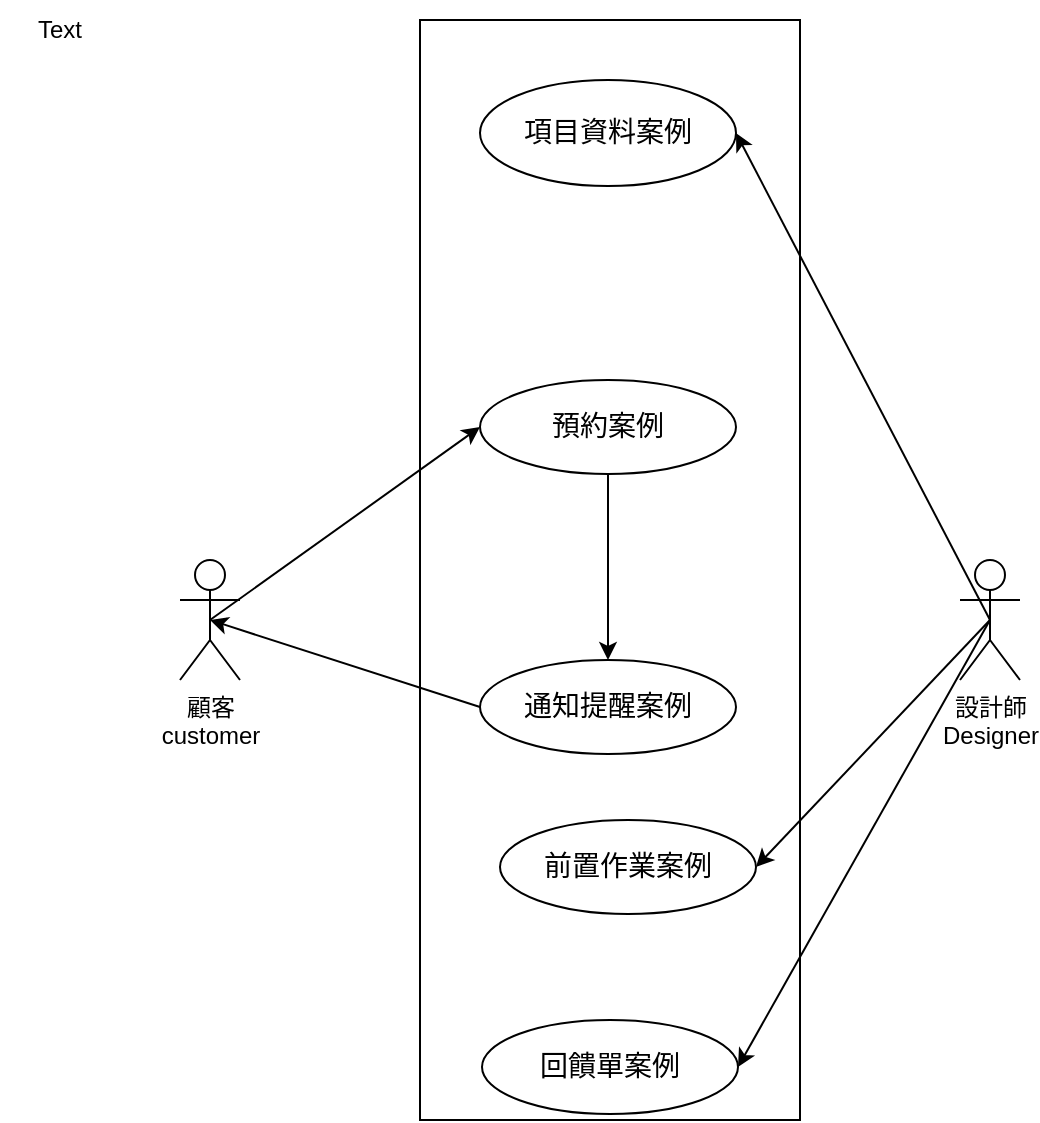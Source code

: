 <mxfile pages="12">
    <diagram id="MapPMO4QovYjtgq50cIU" name="第 1 页">
        <mxGraphModel dx="832" dy="229" grid="1" gridSize="10" guides="1" tooltips="1" connect="1" arrows="1" fold="1" page="1" pageScale="1" pageWidth="827" pageHeight="1169" math="0" shadow="0">
            <root>
                <mxCell id="0"/>
                <mxCell id="1" parent="0"/>
                <mxCell id="21" style="edgeStyle=none;html=1;exitX=0.5;exitY=0.5;exitDx=0;exitDy=0;exitPerimeter=0;entryX=1;entryY=0.5;entryDx=0;entryDy=0;labelBackgroundColor=none;fontColor=default;" parent="1" source="11" target="14" edge="1">
                    <mxGeometry relative="1" as="geometry"/>
                </mxCell>
                <mxCell id="36" style="edgeStyle=none;html=1;exitX=0.5;exitY=0.5;exitDx=0;exitDy=0;exitPerimeter=0;entryX=1;entryY=0.5;entryDx=0;entryDy=0;startArrow=none;startFill=0;endArrow=classic;endFill=1;labelBackgroundColor=none;fontColor=default;" parent="1" source="11" target="34" edge="1">
                    <mxGeometry relative="1" as="geometry"/>
                </mxCell>
                <mxCell id="45" style="edgeStyle=none;html=1;exitX=0.5;exitY=0.5;exitDx=0;exitDy=0;exitPerimeter=0;entryX=1;entryY=0.5;entryDx=0;entryDy=0;startArrow=none;startFill=0;endArrow=classic;endFill=1;labelBackgroundColor=none;fontColor=default;" parent="1" source="11" target="42" edge="1">
                    <mxGeometry relative="1" as="geometry"/>
                </mxCell>
                <mxCell id="11" value="設計師&lt;br&gt;Designer" style="shape=umlActor;verticalLabelPosition=bottom;verticalAlign=top;html=1;fillColor=none;labelBackgroundColor=none;fontColor=default;" parent="1" vertex="1">
                    <mxGeometry x="590" y="330" width="30" height="60" as="geometry"/>
                </mxCell>
                <mxCell id="13" value="" style="rounded=0;whiteSpace=wrap;html=1;fillColor=none;labelBackgroundColor=none;fontColor=default;" parent="1" vertex="1">
                    <mxGeometry x="320" y="60" width="190" height="550" as="geometry"/>
                </mxCell>
                <mxCell id="14" value="&lt;div style=&quot;font-family: Consolas, &amp;quot;Courier New&amp;quot;, monospace; font-size: 14px; line-height: 19px;&quot;&gt;&lt;div style=&quot;line-height: 19px;&quot;&gt;項目資料案例&lt;/div&gt;&lt;/div&gt;" style="ellipse;whiteSpace=wrap;html=1;fillColor=none;labelBackgroundColor=none;fontColor=default;" parent="1" vertex="1">
                    <mxGeometry x="350" y="90" width="128" height="53" as="geometry"/>
                </mxCell>
                <mxCell id="37" style="edgeStyle=none;html=1;exitX=0.5;exitY=1;exitDx=0;exitDy=0;entryX=0.5;entryY=0;entryDx=0;entryDy=0;startArrow=none;startFill=0;endArrow=classic;endFill=1;labelBackgroundColor=none;fontColor=default;" parent="1" source="31" target="32" edge="1">
                    <mxGeometry relative="1" as="geometry"/>
                </mxCell>
                <mxCell id="31" value="&lt;div style=&quot;font-family: Consolas, &amp;quot;Courier New&amp;quot;, monospace; font-size: 14px; line-height: 19px;&quot;&gt;預約案例&lt;br&gt;&lt;/div&gt;" style="ellipse;whiteSpace=wrap;html=1;fillColor=none;labelBackgroundColor=none;fontColor=default;" parent="1" vertex="1">
                    <mxGeometry x="350" y="240" width="128" height="47" as="geometry"/>
                </mxCell>
                <mxCell id="41" style="edgeStyle=none;html=1;exitX=0;exitY=0.5;exitDx=0;exitDy=0;entryX=0.5;entryY=0.5;entryDx=0;entryDy=0;entryPerimeter=0;startArrow=none;startFill=0;endArrow=classic;endFill=1;labelBackgroundColor=none;fontColor=default;" parent="1" source="32" target="38" edge="1">
                    <mxGeometry relative="1" as="geometry"/>
                </mxCell>
                <mxCell id="32" value="&lt;div style=&quot;font-family: Consolas, &amp;quot;Courier New&amp;quot;, monospace; font-size: 14px; line-height: 19px;&quot;&gt;&lt;div style=&quot;line-height: 19px;&quot;&gt;通知提醒案例&lt;/div&gt;&lt;/div&gt;" style="ellipse;whiteSpace=wrap;html=1;fillColor=none;labelBackgroundColor=none;fontColor=default;" parent="1" vertex="1">
                    <mxGeometry x="350" y="380" width="128" height="47" as="geometry"/>
                </mxCell>
                <mxCell id="34" value="&lt;div style=&quot;font-family: Consolas, &amp;quot;Courier New&amp;quot;, monospace; font-size: 14px; line-height: 19px;&quot;&gt;回饋單案例&lt;/div&gt;" style="ellipse;whiteSpace=wrap;html=1;fillColor=none;labelBackgroundColor=none;fontColor=default;" parent="1" vertex="1">
                    <mxGeometry x="351" y="560" width="128" height="47" as="geometry"/>
                </mxCell>
                <mxCell id="40" style="edgeStyle=none;html=1;exitX=0.5;exitY=0.5;exitDx=0;exitDy=0;exitPerimeter=0;entryX=0;entryY=0.5;entryDx=0;entryDy=0;startArrow=none;startFill=0;endArrow=classic;endFill=1;labelBackgroundColor=none;fontColor=default;" parent="1" source="38" target="31" edge="1">
                    <mxGeometry relative="1" as="geometry"/>
                </mxCell>
                <mxCell id="38" value="顧客&lt;br&gt;customer" style="shape=umlActor;verticalLabelPosition=bottom;verticalAlign=top;html=1;fillColor=none;labelBackgroundColor=none;fontColor=default;" parent="1" vertex="1">
                    <mxGeometry x="200" y="330" width="30" height="60" as="geometry"/>
                </mxCell>
                <mxCell id="42" value="&lt;div style=&quot;font-family: Consolas, &amp;quot;Courier New&amp;quot;, monospace; font-size: 14px; line-height: 19px;&quot;&gt;前置作業案例&lt;/div&gt;" style="ellipse;whiteSpace=wrap;html=1;fillColor=none;labelBackgroundColor=none;fontColor=default;" parent="1" vertex="1">
                    <mxGeometry x="360" y="460" width="128" height="47" as="geometry"/>
                </mxCell>
                <mxCell id="46" value="Text" style="text;html=1;strokeColor=none;fillColor=none;align=center;verticalAlign=middle;whiteSpace=wrap;rounded=0;" vertex="1" parent="1">
                    <mxGeometry x="110" y="50" width="60" height="30" as="geometry"/>
                </mxCell>
            </root>
        </mxGraphModel>
    </diagram>
    <diagram id="Jkog8i9GGl5d75G1UTEH" name="第 2 页">
        <mxGraphModel dx="1195" dy="792" grid="1" gridSize="10" guides="1" tooltips="1" connect="1" arrows="1" fold="1" page="1" pageScale="1" pageWidth="827" pageHeight="1169" math="0" shadow="0">
            <root>
                <mxCell id="0"/>
                <mxCell id="1" parent="0"/>
                <mxCell id="t6CZ8qtdoRJeUl7loCFW-15" style="edgeStyle=none;html=1;exitX=1;exitY=0.5;exitDx=0;exitDy=0;startArrow=none;startFill=0;endArrow=none;endFill=0;labelBackgroundColor=none;entryX=0;entryY=0.5;entryDx=0;entryDy=0;fontColor=default;" parent="1" source="VvIScUxlyyl7hz5JyNV7-21" target="t6CZ8qtdoRJeUl7loCFW-1" edge="1">
                    <mxGeometry relative="1" as="geometry">
                        <mxPoint x="360" y="310" as="targetPoint"/>
                        <Array as="points">
                            <mxPoint x="326" y="317"/>
                        </Array>
                    </mxGeometry>
                </mxCell>
                <mxCell id="OlCUfmBJ8khWnwiP6Y77-8" value="1." style="edgeLabel;html=1;align=center;verticalAlign=middle;resizable=0;points=[];labelBackgroundColor=none;fontColor=default;" parent="t6CZ8qtdoRJeUl7loCFW-15" vertex="1" connectable="0">
                    <mxGeometry x="0.202" y="2" relative="1" as="geometry">
                        <mxPoint x="-46" y="-4" as="offset"/>
                    </mxGeometry>
                </mxCell>
                <mxCell id="OlCUfmBJ8khWnwiP6Y77-9" value="*." style="edgeLabel;html=1;align=center;verticalAlign=middle;resizable=0;points=[];labelBackgroundColor=none;fontColor=default;" parent="t6CZ8qtdoRJeUl7loCFW-15" vertex="1" connectable="0">
                    <mxGeometry x="0.202" y="2" relative="1" as="geometry">
                        <mxPoint x="24" y="-4" as="offset"/>
                    </mxGeometry>
                </mxCell>
                <mxCell id="OlCUfmBJ8khWnwiP6Y77-6" style="edgeStyle=none;html=1;exitX=0.5;exitY=0;exitDx=0;exitDy=0;startArrow=none;startFill=0;endArrow=none;endFill=0;entryX=0.5;entryY=1;entryDx=0;entryDy=0;labelBackgroundColor=none;fontColor=default;" parent="1" source="VvIScUxlyyl7hz5JyNV7-21" target="OlCUfmBJ8khWnwiP6Y77-1" edge="1">
                    <mxGeometry relative="1" as="geometry">
                        <mxPoint x="176" y="177" as="targetPoint"/>
                    </mxGeometry>
                </mxCell>
                <mxCell id="OlCUfmBJ8khWnwiP6Y77-10" value="1." style="edgeLabel;html=1;align=center;verticalAlign=middle;resizable=0;points=[];labelBackgroundColor=none;fontColor=default;" parent="OlCUfmBJ8khWnwiP6Y77-6" vertex="1" connectable="0">
                    <mxGeometry x="0.88" y="-1" relative="1" as="geometry">
                        <mxPoint x="5" y="63" as="offset"/>
                    </mxGeometry>
                </mxCell>
                <mxCell id="OlCUfmBJ8khWnwiP6Y77-11" value="*." style="edgeLabel;html=1;align=center;verticalAlign=middle;resizable=0;points=[];labelBackgroundColor=none;fontColor=default;" parent="OlCUfmBJ8khWnwiP6Y77-6" vertex="1" connectable="0">
                    <mxGeometry x="0.489" relative="1" as="geometry">
                        <mxPoint x="6" y="-12" as="offset"/>
                    </mxGeometry>
                </mxCell>
                <mxCell id="VvIScUxlyyl7hz5JyNV7-21" value="Customer" style="swimlane;fontStyle=1;align=center;verticalAlign=top;childLayout=stackLayout;horizontal=1;startSize=26;horizontalStack=0;resizeParent=1;resizeParentMax=0;resizeLast=0;collapsible=1;marginBottom=0;fillColor=none;labelBackgroundColor=none;fontColor=default;" parent="1" vertex="1">
                    <mxGeometry x="120" y="237" width="160" height="160" as="geometry"/>
                </mxCell>
                <mxCell id="VvIScUxlyyl7hz5JyNV7-22" value="- customerID()" style="text;strokeColor=none;fillColor=none;align=left;verticalAlign=top;spacingLeft=4;spacingRight=4;overflow=hidden;rotatable=0;points=[[0,0.5],[1,0.5]];portConstraint=eastwest;labelBackgroundColor=none;fontColor=default;" parent="VvIScUxlyyl7hz5JyNV7-21" vertex="1">
                    <mxGeometry y="26" width="160" height="22" as="geometry"/>
                </mxCell>
                <mxCell id="VvIScUxlyyl7hz5JyNV7-23" value="- cusName()" style="text;strokeColor=none;fillColor=none;align=left;verticalAlign=top;spacingLeft=4;spacingRight=4;overflow=hidden;rotatable=0;points=[[0,0.5],[1,0.5]];portConstraint=eastwest;labelBackgroundColor=none;fontColor=default;" parent="VvIScUxlyyl7hz5JyNV7-21" vertex="1">
                    <mxGeometry y="48" width="160" height="26" as="geometry"/>
                </mxCell>
                <mxCell id="VvIScUxlyyl7hz5JyNV7-24" value="- cusMail()" style="text;strokeColor=none;fillColor=none;align=left;verticalAlign=top;spacingLeft=4;spacingRight=4;overflow=hidden;rotatable=0;points=[[0,0.5],[1,0.5]];portConstraint=eastwest;labelBackgroundColor=none;fontColor=default;" parent="VvIScUxlyyl7hz5JyNV7-21" vertex="1">
                    <mxGeometry y="74" width="160" height="26" as="geometry"/>
                </mxCell>
                <mxCell id="VvIScUxlyyl7hz5JyNV7-25" value="- cusGender()" style="text;strokeColor=none;fillColor=none;align=left;verticalAlign=top;spacingLeft=4;spacingRight=4;overflow=hidden;rotatable=0;points=[[0,0.5],[1,0.5]];portConstraint=eastwest;labelBackgroundColor=none;fontColor=default;" parent="VvIScUxlyyl7hz5JyNV7-21" vertex="1">
                    <mxGeometry y="100" width="160" height="26" as="geometry"/>
                </mxCell>
                <mxCell id="VvIScUxlyyl7hz5JyNV7-26" value="- cusTelephone()" style="text;strokeColor=none;fillColor=none;align=left;verticalAlign=top;spacingLeft=4;spacingRight=4;overflow=hidden;rotatable=0;points=[[0,0.5],[1,0.5]];portConstraint=eastwest;labelBackgroundColor=none;fontColor=default;" parent="VvIScUxlyyl7hz5JyNV7-21" vertex="1">
                    <mxGeometry y="126" width="160" height="26" as="geometry"/>
                </mxCell>
                <mxCell id="VvIScUxlyyl7hz5JyNV7-27" value="" style="line;strokeWidth=1;fillColor=none;align=left;verticalAlign=middle;spacingTop=-1;spacingLeft=3;spacingRight=3;rotatable=0;labelPosition=right;points=[];portConstraint=eastwest;strokeColor=inherit;labelBackgroundColor=none;fontColor=default;" parent="VvIScUxlyyl7hz5JyNV7-21" vertex="1">
                    <mxGeometry y="152" width="160" height="8" as="geometry"/>
                </mxCell>
                <mxCell id="t6CZ8qtdoRJeUl7loCFW-11" style="edgeStyle=none;html=1;exitX=0.5;exitY=1;exitDx=0;exitDy=0;entryX=0.5;entryY=0;entryDx=0;entryDy=0;startArrow=none;startFill=0;endArrow=none;endFill=0;labelBackgroundColor=none;fontColor=default;" parent="1" source="VvIScUxlyyl7hz5JyNV7-30" target="t6CZ8qtdoRJeUl7loCFW-1" edge="1">
                    <mxGeometry relative="1" as="geometry"/>
                </mxCell>
                <mxCell id="OlCUfmBJ8khWnwiP6Y77-14" value="1." style="edgeLabel;html=1;align=center;verticalAlign=middle;resizable=0;points=[];labelBackgroundColor=none;fontColor=default;" parent="t6CZ8qtdoRJeUl7loCFW-11" vertex="1" connectable="0">
                    <mxGeometry x="-0.69" y="1" relative="1" as="geometry">
                        <mxPoint x="9" as="offset"/>
                    </mxGeometry>
                </mxCell>
                <mxCell id="OlCUfmBJ8khWnwiP6Y77-15" value="*." style="edgeLabel;html=1;align=center;verticalAlign=middle;resizable=0;points=[];labelBackgroundColor=none;fontColor=default;" parent="t6CZ8qtdoRJeUl7loCFW-11" vertex="1" connectable="0">
                    <mxGeometry x="0.75" y="-1" relative="1" as="geometry">
                        <mxPoint x="11" as="offset"/>
                    </mxGeometry>
                </mxCell>
                <mxCell id="-E1eFqTrA_9W8C2t93Hz-3" style="edgeStyle=none;html=1;exitX=0;exitY=0.25;exitDx=0;exitDy=0;entryX=1;entryY=0.19;entryDx=0;entryDy=0;entryPerimeter=0;labelBackgroundColor=none;fontColor=default;startArrow=none;startFill=0;endArrow=none;endFill=0;" parent="1" source="VvIScUxlyyl7hz5JyNV7-30" target="OlCUfmBJ8khWnwiP6Y77-1" edge="1">
                    <mxGeometry relative="1" as="geometry"/>
                </mxCell>
                <mxCell id="-E1eFqTrA_9W8C2t93Hz-4" value="1." style="edgeLabel;html=1;align=center;verticalAlign=middle;resizable=0;points=[];fontColor=default;labelBackgroundColor=none;" parent="-E1eFqTrA_9W8C2t93Hz-3" vertex="1" connectable="0">
                    <mxGeometry x="-0.853" relative="1" as="geometry">
                        <mxPoint y="-8" as="offset"/>
                    </mxGeometry>
                </mxCell>
                <mxCell id="-E1eFqTrA_9W8C2t93Hz-5" value="*." style="edgeLabel;html=1;align=center;verticalAlign=middle;resizable=0;points=[];fontColor=default;labelBackgroundColor=none;" parent="-E1eFqTrA_9W8C2t93Hz-3" vertex="1" connectable="0">
                    <mxGeometry x="0.853" relative="1" as="geometry">
                        <mxPoint y="-8" as="offset"/>
                    </mxGeometry>
                </mxCell>
                <mxCell id="VvIScUxlyyl7hz5JyNV7-30" value="Thing" style="swimlane;fontStyle=1;align=center;verticalAlign=top;childLayout=stackLayout;horizontal=1;startSize=26;horizontalStack=0;resizeParent=1;resizeParentMax=0;resizeLast=0;collapsible=1;marginBottom=0;fillColor=none;labelBackgroundColor=none;fontColor=default;" parent="1" vertex="1">
                    <mxGeometry x="356" y="34" width="160" height="112" as="geometry"/>
                </mxCell>
                <mxCell id="-E1eFqTrA_9W8C2t93Hz-1" value="- ThingName()" style="text;strokeColor=none;fillColor=none;align=left;verticalAlign=top;spacingLeft=4;spacingRight=4;overflow=hidden;rotatable=0;points=[[0,0.5],[1,0.5]];portConstraint=eastwest;labelBackgroundColor=none;fontColor=default;" parent="VvIScUxlyyl7hz5JyNV7-30" vertex="1">
                    <mxGeometry y="26" width="160" height="26" as="geometry"/>
                </mxCell>
                <mxCell id="-E1eFqTrA_9W8C2t93Hz-2" value="- ThingID()" style="text;strokeColor=none;fillColor=none;align=left;verticalAlign=top;spacingLeft=4;spacingRight=4;overflow=hidden;rotatable=0;points=[[0,0.5],[1,0.5]];portConstraint=eastwest;labelBackgroundColor=none;fontColor=default;" parent="VvIScUxlyyl7hz5JyNV7-30" vertex="1">
                    <mxGeometry y="52" width="160" height="26" as="geometry"/>
                </mxCell>
                <mxCell id="izTl6fMQSaqnl8MBi8AP-1" value="- ThingRec()" style="text;strokeColor=none;fillColor=none;align=left;verticalAlign=top;spacingLeft=4;spacingRight=4;overflow=hidden;rotatable=0;points=[[0,0.5],[1,0.5]];portConstraint=eastwest;labelBackgroundColor=none;fontColor=default;" parent="VvIScUxlyyl7hz5JyNV7-30" vertex="1">
                    <mxGeometry y="78" width="160" height="26" as="geometry"/>
                </mxCell>
                <mxCell id="VvIScUxlyyl7hz5JyNV7-33" value="" style="line;strokeWidth=1;fillColor=none;align=left;verticalAlign=middle;spacingTop=-1;spacingLeft=3;spacingRight=3;rotatable=0;labelPosition=right;points=[];portConstraint=eastwest;strokeColor=inherit;labelBackgroundColor=none;fontColor=default;" parent="VvIScUxlyyl7hz5JyNV7-30" vertex="1">
                    <mxGeometry y="104" width="160" height="8" as="geometry"/>
                </mxCell>
                <mxCell id="t6CZ8qtdoRJeUl7loCFW-13" style="edgeStyle=none;html=1;exitX=0.5;exitY=0;exitDx=0;exitDy=0;startArrow=none;startFill=0;endArrow=none;endFill=0;entryX=0.5;entryY=1;entryDx=0;entryDy=0;labelBackgroundColor=none;fontColor=default;" parent="1" source="VvIScUxlyyl7hz5JyNV7-35" target="t6CZ8qtdoRJeUl7loCFW-1" edge="1">
                    <mxGeometry relative="1" as="geometry">
                        <mxPoint x="366" y="477" as="targetPoint"/>
                    </mxGeometry>
                </mxCell>
                <mxCell id="OlCUfmBJ8khWnwiP6Y77-12" value="*." style="edgeLabel;html=1;align=center;verticalAlign=middle;resizable=0;points=[];labelBackgroundColor=none;fontColor=default;" parent="t6CZ8qtdoRJeUl7loCFW-13" vertex="1" connectable="0">
                    <mxGeometry x="0.558" y="-3" relative="1" as="geometry">
                        <mxPoint x="7" as="offset"/>
                    </mxGeometry>
                </mxCell>
                <mxCell id="OlCUfmBJ8khWnwiP6Y77-13" value="*." style="edgeLabel;html=1;align=center;verticalAlign=middle;resizable=0;points=[];labelBackgroundColor=none;fontColor=default;" parent="t6CZ8qtdoRJeUl7loCFW-13" vertex="1" connectable="0">
                    <mxGeometry x="0.558" y="-3" relative="1" as="geometry">
                        <mxPoint x="7" y="36" as="offset"/>
                    </mxGeometry>
                </mxCell>
                <mxCell id="VvIScUxlyyl7hz5JyNV7-35" value="Designer" style="swimlane;fontStyle=1;align=center;verticalAlign=top;childLayout=stackLayout;horizontal=1;startSize=26;horizontalStack=0;resizeParent=1;resizeParentMax=0;resizeLast=0;collapsible=1;marginBottom=0;fillColor=none;labelBackgroundColor=none;fontColor=default;" parent="1" vertex="1">
                    <mxGeometry x="356" y="497" width="160" height="88" as="geometry"/>
                </mxCell>
                <mxCell id="VvIScUxlyyl7hz5JyNV7-36" value="- designerID()" style="text;strokeColor=none;fillColor=none;align=left;verticalAlign=top;spacingLeft=4;spacingRight=4;overflow=hidden;rotatable=0;points=[[0,0.5],[1,0.5]];portConstraint=eastwest;labelBackgroundColor=none;fontColor=default;" parent="VvIScUxlyyl7hz5JyNV7-35" vertex="1">
                    <mxGeometry y="26" width="160" height="26" as="geometry"/>
                </mxCell>
                <mxCell id="VvIScUxlyyl7hz5JyNV7-37" value="- desName()" style="text;strokeColor=none;fillColor=none;align=left;verticalAlign=top;spacingLeft=4;spacingRight=4;overflow=hidden;rotatable=0;points=[[0,0.5],[1,0.5]];portConstraint=eastwest;labelBackgroundColor=none;fontColor=default;" parent="VvIScUxlyyl7hz5JyNV7-35" vertex="1">
                    <mxGeometry y="52" width="160" height="28" as="geometry"/>
                </mxCell>
                <mxCell id="VvIScUxlyyl7hz5JyNV7-38" value="" style="line;strokeWidth=1;fillColor=none;align=left;verticalAlign=middle;spacingTop=-1;spacingLeft=3;spacingRight=3;rotatable=0;labelPosition=right;points=[];portConstraint=eastwest;strokeColor=inherit;labelBackgroundColor=none;fontColor=default;" parent="VvIScUxlyyl7hz5JyNV7-35" vertex="1">
                    <mxGeometry y="80" width="160" height="8" as="geometry"/>
                </mxCell>
                <mxCell id="t6CZ8qtdoRJeUl7loCFW-1" value="List" style="swimlane;fontStyle=1;align=center;verticalAlign=top;childLayout=stackLayout;horizontal=1;startSize=26;horizontalStack=0;resizeParent=1;resizeParentMax=0;resizeLast=0;collapsible=1;marginBottom=0;labelBackgroundColor=none;fillColor=none;gradientColor=none;fontColor=default;" parent="1" vertex="1">
                    <mxGeometry x="366" y="183.5" width="140" height="267" as="geometry"/>
                </mxCell>
                <mxCell id="t6CZ8qtdoRJeUl7loCFW-2" value="- listID()" style="text;strokeColor=none;fillColor=none;align=left;verticalAlign=top;spacingLeft=4;spacingRight=4;overflow=hidden;rotatable=0;points=[[0,0.5],[1,0.5]];portConstraint=eastwest;labelBackgroundColor=none;fontColor=default;" parent="t6CZ8qtdoRJeUl7loCFW-1" vertex="1">
                    <mxGeometry y="26" width="140" height="26" as="geometry"/>
                </mxCell>
                <mxCell id="t6CZ8qtdoRJeUl7loCFW-5" value="- listName()" style="text;strokeColor=none;fillColor=none;align=left;verticalAlign=top;spacingLeft=4;spacingRight=4;overflow=hidden;rotatable=0;points=[[0,0.5],[1,0.5]];portConstraint=eastwest;labelBackgroundColor=none;fontColor=default;" parent="t6CZ8qtdoRJeUl7loCFW-1" vertex="1">
                    <mxGeometry y="52" width="140" height="26" as="geometry"/>
                </mxCell>
                <mxCell id="k573x96Mrj-VO3EHcRJL-1" value="- listItem()" style="text;strokeColor=none;fillColor=none;align=left;verticalAlign=top;spacingLeft=4;spacingRight=4;overflow=hidden;rotatable=0;points=[[0,0.5],[1,0.5]];portConstraint=eastwest;labelBackgroundColor=none;fontColor=default;" parent="t6CZ8qtdoRJeUl7loCFW-1" vertex="1">
                    <mxGeometry y="78" width="140" height="26" as="geometry"/>
                </mxCell>
                <mxCell id="t6CZ8qtdoRJeUl7loCFW-3" value="" style="line;strokeWidth=1;fillColor=none;align=left;verticalAlign=middle;spacingTop=-1;spacingLeft=3;spacingRight=3;rotatable=0;labelPosition=right;points=[];portConstraint=eastwest;strokeColor=inherit;labelBackgroundColor=none;fontColor=default;" parent="t6CZ8qtdoRJeUl7loCFW-1" vertex="1">
                    <mxGeometry y="104" width="140" height="8" as="geometry"/>
                </mxCell>
                <mxCell id="t6CZ8qtdoRJeUl7loCFW-10" value="+ desName(): " style="text;strokeColor=none;fillColor=none;align=left;verticalAlign=top;spacingLeft=4;spacingRight=4;overflow=hidden;rotatable=0;points=[[0,0.5],[1,0.5]];portConstraint=eastwest;labelBackgroundColor=none;fontColor=default;" parent="t6CZ8qtdoRJeUl7loCFW-1" vertex="1">
                    <mxGeometry y="112" width="140" height="26" as="geometry"/>
                </mxCell>
                <mxCell id="t6CZ8qtdoRJeUl7loCFW-7" value="+ deslgerID(): " style="text;strokeColor=none;fillColor=none;align=left;verticalAlign=top;spacingLeft=4;spacingRight=4;overflow=hidden;rotatable=0;points=[[0,0.5],[1,0.5]];portConstraint=eastwest;labelBackgroundColor=none;fontColor=default;" parent="t6CZ8qtdoRJeUl7loCFW-1" vertex="1">
                    <mxGeometry y="138" width="140" height="26" as="geometry"/>
                </mxCell>
                <mxCell id="t6CZ8qtdoRJeUl7loCFW-6" value="+ cusName(): " style="text;strokeColor=none;fillColor=none;align=left;verticalAlign=top;spacingLeft=4;spacingRight=4;overflow=hidden;rotatable=0;points=[[0,0.5],[1,0.5]];portConstraint=eastwest;labelBackgroundColor=none;fontColor=default;" parent="t6CZ8qtdoRJeUl7loCFW-1" vertex="1">
                    <mxGeometry y="164" width="140" height="26" as="geometry"/>
                </mxCell>
                <mxCell id="t6CZ8qtdoRJeUl7loCFW-9" value="+ tihngName(): " style="text;strokeColor=none;fillColor=none;align=left;verticalAlign=top;spacingLeft=4;spacingRight=4;overflow=hidden;rotatable=0;points=[[0,0.5],[1,0.5]];portConstraint=eastwest;labelBackgroundColor=none;fontColor=default;" parent="t6CZ8qtdoRJeUl7loCFW-1" vertex="1">
                    <mxGeometry y="190" width="140" height="26" as="geometry"/>
                </mxCell>
                <mxCell id="t6CZ8qtdoRJeUl7loCFW-4" value="+ customerID(): " style="text;strokeColor=none;fillColor=none;align=left;verticalAlign=top;spacingLeft=4;spacingRight=4;overflow=hidden;rotatable=0;points=[[0,0.5],[1,0.5]];portConstraint=eastwest;labelBackgroundColor=none;fontColor=default;" parent="t6CZ8qtdoRJeUl7loCFW-1" vertex="1">
                    <mxGeometry y="216" width="140" height="26" as="geometry"/>
                </mxCell>
                <mxCell id="t6CZ8qtdoRJeUl7loCFW-8" value="+ thingID(): " style="text;strokeColor=none;fillColor=none;align=left;verticalAlign=top;spacingLeft=4;spacingRight=4;overflow=hidden;rotatable=0;points=[[0,0.5],[1,0.5]];portConstraint=eastwest;labelBackgroundColor=none;fontColor=default;" parent="t6CZ8qtdoRJeUl7loCFW-1" vertex="1">
                    <mxGeometry y="242" width="140" height="25" as="geometry"/>
                </mxCell>
                <mxCell id="OlCUfmBJ8khWnwiP6Y77-1" value="dialog" style="swimlane;fontStyle=1;align=center;verticalAlign=top;childLayout=stackLayout;horizontal=1;startSize=26;horizontalStack=0;resizeParent=1;resizeParentMax=0;resizeLast=0;collapsible=1;marginBottom=0;labelBackgroundColor=none;fillColor=none;gradientColor=none;fontColor=default;" parent="1" vertex="1">
                    <mxGeometry x="120" y="47" width="160" height="86" as="geometry"/>
                </mxCell>
                <mxCell id="OlCUfmBJ8khWnwiP6Y77-5" value="+ dialogContent()" style="text;strokeColor=none;fillColor=none;align=left;verticalAlign=top;spacingLeft=4;spacingRight=4;overflow=hidden;rotatable=0;points=[[0,0.5],[1,0.5]];portConstraint=eastwest;labelBackgroundColor=none;fontColor=default;" parent="OlCUfmBJ8khWnwiP6Y77-1" vertex="1">
                    <mxGeometry y="26" width="160" height="26" as="geometry"/>
                </mxCell>
                <mxCell id="OlCUfmBJ8khWnwiP6Y77-3" value="" style="line;strokeWidth=1;fillColor=none;align=left;verticalAlign=middle;spacingTop=-1;spacingLeft=3;spacingRight=3;rotatable=0;labelPosition=right;points=[];portConstraint=eastwest;strokeColor=inherit;labelBackgroundColor=none;fontColor=default;" parent="OlCUfmBJ8khWnwiP6Y77-1" vertex="1">
                    <mxGeometry y="52" width="160" height="8" as="geometry"/>
                </mxCell>
                <mxCell id="OlCUfmBJ8khWnwiP6Y77-4" value="+ recovery() " style="text;strokeColor=none;fillColor=none;align=left;verticalAlign=top;spacingLeft=4;spacingRight=4;overflow=hidden;rotatable=0;points=[[0,0.5],[1,0.5]];portConstraint=eastwest;labelBackgroundColor=none;fontColor=default;" parent="OlCUfmBJ8khWnwiP6Y77-1" vertex="1">
                    <mxGeometry y="60" width="160" height="26" as="geometry"/>
                </mxCell>
            </root>
        </mxGraphModel>
    </diagram>
    <diagram id="YDEyH0H-AGJcT8anXt1Q" name="預約案例">
        <mxGraphModel dx="1195" dy="792" grid="1" gridSize="10" guides="1" tooltips="1" connect="1" arrows="1" fold="1" page="1" pageScale="1" pageWidth="827" pageHeight="1169" math="0" shadow="0">
            <root>
                <mxCell id="0"/>
                <mxCell id="1" parent="0"/>
                <mxCell id="xsXKSTPMcsn4wwCMdiPK-5" style="edgeStyle=none;html=1;exitX=0.5;exitY=1;exitDx=0;exitDy=0;entryX=0.5;entryY=0;entryDx=0;entryDy=0;dashed=1;endArrow=none;endFill=0;fontColor=default;labelBackgroundColor=none;" parent="1" source="xsXKSTPMcsn4wwCMdiPK-1" target="xsXKSTPMcsn4wwCMdiPK-4" edge="1">
                    <mxGeometry relative="1" as="geometry"/>
                </mxCell>
                <mxCell id="xsXKSTPMcsn4wwCMdiPK-1" value="System" style="html=1;fillColor=none;fontColor=default;labelBackgroundColor=none;" parent="1" vertex="1">
                    <mxGeometry x="660" y="60" width="110" height="50" as="geometry"/>
                </mxCell>
                <mxCell id="w3nOw1hXBqA1YDAfVMXe-3" style="edgeStyle=none;html=1;exitX=0;exitY=0.25;exitDx=0;exitDy=0;endArrow=none;endFill=0;startArrow=classic;startFill=1;fontColor=default;labelBackgroundColor=none;" parent="1" source="xsXKSTPMcsn4wwCMdiPK-4" edge="1">
                    <mxGeometry relative="1" as="geometry">
                        <mxPoint x="290" y="195" as="targetPoint"/>
                    </mxGeometry>
                </mxCell>
                <mxCell id="w3nOw1hXBqA1YDAfVMXe-4" value="inputList()" style="edgeLabel;html=1;align=center;verticalAlign=middle;resizable=0;points=[];labelBackgroundColor=none;fontColor=default;" parent="w3nOw1hXBqA1YDAfVMXe-3" vertex="1" connectable="0">
                    <mxGeometry x="-0.433" relative="1" as="geometry">
                        <mxPoint x="-87" y="-15" as="offset"/>
                    </mxGeometry>
                </mxCell>
                <mxCell id="w3nOw1hXBqA1YDAfVMXe-6" style="edgeStyle=none;html=1;exitX=0.5;exitY=1;exitDx=0;exitDy=0;entryX=0.5;entryY=0;entryDx=0;entryDy=0;startArrow=none;startFill=0;endArrow=none;endFill=0;dashed=1;fontColor=default;labelBackgroundColor=none;" parent="1" source="xsXKSTPMcsn4wwCMdiPK-4" target="w3nOw1hXBqA1YDAfVMXe-5" edge="1">
                    <mxGeometry relative="1" as="geometry"/>
                </mxCell>
                <mxCell id="w3nOw1hXBqA1YDAfVMXe-7" style="edgeStyle=none;html=1;exitX=0;exitY=0.75;exitDx=0;exitDy=0;dashed=1;startArrow=none;startFill=0;endArrow=classic;endFill=1;fontColor=default;labelBackgroundColor=none;" parent="1" source="xsXKSTPMcsn4wwCMdiPK-4" edge="1">
                    <mxGeometry relative="1" as="geometry">
                        <mxPoint x="290" y="225" as="targetPoint"/>
                    </mxGeometry>
                </mxCell>
                <mxCell id="w3nOw1hXBqA1YDAfVMXe-8" value="newList" style="edgeLabel;html=1;align=center;verticalAlign=middle;resizable=0;points=[];fontColor=default;labelBackgroundColor=none;" parent="w3nOw1hXBqA1YDAfVMXe-7" vertex="1" connectable="0">
                    <mxGeometry x="-0.119" relative="1" as="geometry">
                        <mxPoint x="-22" y="-15" as="offset"/>
                    </mxGeometry>
                </mxCell>
                <mxCell id="xsXKSTPMcsn4wwCMdiPK-4" value="" style="rounded=0;whiteSpace=wrap;html=1;fillColor=none;fontColor=default;labelBackgroundColor=none;" parent="1" vertex="1">
                    <mxGeometry x="705" y="180" width="20" height="60" as="geometry"/>
                </mxCell>
                <mxCell id="w3nOw1hXBqA1YDAfVMXe-2" value="" style="edgeStyle=none;html=1;dashed=1;endArrow=none;endFill=0;fontColor=default;labelBackgroundColor=none;" parent="1" source="xsXKSTPMcsn4wwCMdiPK-9" edge="1">
                    <mxGeometry relative="1" as="geometry">
                        <mxPoint x="285" y="720" as="targetPoint"/>
                    </mxGeometry>
                </mxCell>
                <mxCell id="xsXKSTPMcsn4wwCMdiPK-9" value="&lt;span style=&quot;font-weight: 700;&quot;&gt;Customer&lt;/span&gt;" style="shape=umlActor;verticalLabelPosition=bottom;verticalAlign=top;html=1;outlineConnect=0;fillColor=none;fontColor=default;labelBackgroundColor=none;" parent="1" vertex="1">
                    <mxGeometry x="270" y="70" width="30" height="60" as="geometry"/>
                </mxCell>
                <mxCell id="w3nOw1hXBqA1YDAfVMXe-9" style="edgeStyle=none;html=1;exitX=0;exitY=0.25;exitDx=0;exitDy=0;startArrow=classic;startFill=1;endArrow=none;endFill=0;fontColor=default;labelBackgroundColor=none;" parent="1" source="w3nOw1hXBqA1YDAfVMXe-5" edge="1">
                    <mxGeometry relative="1" as="geometry">
                        <mxPoint x="290" y="275" as="targetPoint"/>
                    </mxGeometry>
                </mxCell>
                <mxCell id="w3nOw1hXBqA1YDAfVMXe-11" value="addItem&lt;span style=&quot;font-size: 12px;&quot;&gt;(&lt;/span&gt;&lt;span style=&quot;font-size: 12px;&quot;&gt;DesignerID,&lt;/span&gt;&lt;span style=&quot;font-size: 12px;&quot;&gt;DesignerName&lt;/span&gt;&lt;span style=&quot;font-size: 12px;&quot;&gt;)&amp;nbsp; &amp;nbsp;&lt;br&gt;&lt;/span&gt;" style="edgeLabel;html=1;align=center;verticalAlign=middle;resizable=0;points=[];labelBackgroundColor=none;fontColor=default;" parent="w3nOw1hXBqA1YDAfVMXe-9" vertex="1" connectable="0">
                    <mxGeometry x="-0.057" relative="1" as="geometry">
                        <mxPoint y="-15" as="offset"/>
                    </mxGeometry>
                </mxCell>
                <mxCell id="w3nOw1hXBqA1YDAfVMXe-10" style="edgeStyle=none;html=1;exitX=0;exitY=0.75;exitDx=0;exitDy=0;dashed=1;startArrow=none;startFill=0;endArrow=classic;endFill=1;fontColor=default;labelBackgroundColor=none;" parent="1" source="w3nOw1hXBqA1YDAfVMXe-5" edge="1">
                    <mxGeometry relative="1" as="geometry">
                        <mxPoint x="290" y="305" as="targetPoint"/>
                    </mxGeometry>
                </mxCell>
                <mxCell id="_SNk4tMJx-LHCJ2qNwfb-1" value="&lt;span style=&quot;font-size: 12px;&quot;&gt;listItem&lt;/span&gt;" style="edgeLabel;html=1;align=center;verticalAlign=middle;resizable=0;points=[];labelBackgroundColor=none;fontColor=default;" parent="w3nOw1hXBqA1YDAfVMXe-10" vertex="1" connectable="0">
                    <mxGeometry x="-0.057" y="1" relative="1" as="geometry">
                        <mxPoint x="-10" y="-16" as="offset"/>
                    </mxGeometry>
                </mxCell>
                <mxCell id="_SNk4tMJx-LHCJ2qNwfb-42" style="edgeStyle=none;html=1;exitX=0.5;exitY=1;exitDx=0;exitDy=0;entryX=0.5;entryY=0;entryDx=0;entryDy=0;dashed=1;fontFamily=Helvetica;startArrow=none;startFill=0;endArrow=none;endFill=0;fontColor=default;labelBackgroundColor=none;" parent="1" source="w3nOw1hXBqA1YDAfVMXe-5" target="_SNk4tMJx-LHCJ2qNwfb-37" edge="1">
                    <mxGeometry relative="1" as="geometry"/>
                </mxCell>
                <mxCell id="w3nOw1hXBqA1YDAfVMXe-5" value="" style="rounded=0;whiteSpace=wrap;html=1;fillColor=none;fontColor=default;labelBackgroundColor=none;" parent="1" vertex="1">
                    <mxGeometry x="705" y="260" width="20" height="60" as="geometry"/>
                </mxCell>
                <mxCell id="_SNk4tMJx-LHCJ2qNwfb-11" value="" style="rounded=0;whiteSpace=wrap;html=1;fillColor=none;fontColor=default;labelBackgroundColor=none;" parent="1" vertex="1">
                    <mxGeometry x="705" y="440" width="20" height="60" as="geometry"/>
                </mxCell>
                <mxCell id="_SNk4tMJx-LHCJ2qNwfb-12" style="edgeStyle=none;html=1;exitX=0;exitY=0.25;exitDx=0;exitDy=0;startArrow=classic;startFill=1;endArrow=none;endFill=0;fontColor=default;labelBackgroundColor=none;" parent="1" source="_SNk4tMJx-LHCJ2qNwfb-11" edge="1">
                    <mxGeometry relative="1" as="geometry">
                        <mxPoint x="290" y="455" as="targetPoint"/>
                    </mxGeometry>
                </mxCell>
                <mxCell id="_SNk4tMJx-LHCJ2qNwfb-13" value="&lt;span style=&quot;font-size: 12px;&quot;&gt;addI&lt;/span&gt;&lt;span style=&quot;font-size: x-small;&quot;&gt;tem&lt;/span&gt;&lt;span style=&quot;font-size: 12px;&quot;&gt;(thingD,thingName)&lt;/span&gt;" style="edgeLabel;html=1;align=center;verticalAlign=middle;resizable=0;points=[];labelBackgroundColor=none;fontColor=default;" parent="_SNk4tMJx-LHCJ2qNwfb-12" vertex="1" connectable="0">
                    <mxGeometry x="-0.057" relative="1" as="geometry">
                        <mxPoint x="-9" y="-15" as="offset"/>
                    </mxGeometry>
                </mxCell>
                <mxCell id="_SNk4tMJx-LHCJ2qNwfb-14" style="edgeStyle=none;html=1;exitX=0;exitY=0.75;exitDx=0;exitDy=0;dashed=1;startArrow=none;startFill=0;endArrow=classic;endFill=1;fontColor=default;labelBackgroundColor=none;" parent="1" source="_SNk4tMJx-LHCJ2qNwfb-11" edge="1">
                    <mxGeometry relative="1" as="geometry">
                        <mxPoint x="290" y="485" as="targetPoint"/>
                    </mxGeometry>
                </mxCell>
                <mxCell id="_SNk4tMJx-LHCJ2qNwfb-16" style="edgeStyle=none;html=1;exitX=0.5;exitY=1;exitDx=0;exitDy=0;entryX=0.5;entryY=0;entryDx=0;entryDy=0;startArrow=none;startFill=0;endArrow=none;endFill=0;dashed=1;fontColor=default;labelBackgroundColor=none;" parent="1" target="_SNk4tMJx-LHCJ2qNwfb-11" edge="1">
                    <mxGeometry relative="1" as="geometry">
                        <mxPoint x="715" y="410" as="sourcePoint"/>
                    </mxGeometry>
                </mxCell>
                <mxCell id="_SNk4tMJx-LHCJ2qNwfb-17" style="edgeStyle=none;html=1;exitX=0.5;exitY=1;exitDx=0;exitDy=0;entryX=0.5;entryY=0;entryDx=0;entryDy=0;startArrow=none;startFill=0;endArrow=none;endFill=0;dashed=1;fontColor=default;labelBackgroundColor=none;" parent="1" target="_SNk4tMJx-LHCJ2qNwfb-18" edge="1">
                    <mxGeometry relative="1" as="geometry">
                        <mxPoint x="715" y="500" as="sourcePoint"/>
                    </mxGeometry>
                </mxCell>
                <mxCell id="_SNk4tMJx-LHCJ2qNwfb-26" style="edgeStyle=none;html=1;exitX=0;exitY=0.75;exitDx=0;exitDy=0;fontFamily=Helvetica;startArrow=none;startFill=0;endArrow=classic;endFill=1;dashed=1;fontColor=default;labelBackgroundColor=none;" parent="1" source="_SNk4tMJx-LHCJ2qNwfb-18" edge="1">
                    <mxGeometry relative="1" as="geometry">
                        <mxPoint x="290" y="574.905" as="targetPoint"/>
                    </mxGeometry>
                </mxCell>
                <mxCell id="_SNk4tMJx-LHCJ2qNwfb-27" value="listMessage" style="edgeLabel;html=1;align=center;verticalAlign=middle;resizable=0;points=[];fontFamily=Helvetica;fontColor=default;labelBackgroundColor=none;" parent="_SNk4tMJx-LHCJ2qNwfb-26" vertex="1" connectable="0">
                    <mxGeometry x="-0.067" relative="1" as="geometry">
                        <mxPoint x="-11" y="-15" as="offset"/>
                    </mxGeometry>
                </mxCell>
                <mxCell id="_SNk4tMJx-LHCJ2qNwfb-18" value="" style="rounded=0;whiteSpace=wrap;html=1;fillColor=none;fontColor=default;labelBackgroundColor=none;" parent="1" vertex="1">
                    <mxGeometry x="705" y="530" width="20" height="60" as="geometry"/>
                </mxCell>
                <mxCell id="_SNk4tMJx-LHCJ2qNwfb-19" style="edgeStyle=none;html=1;exitX=0;exitY=0.25;exitDx=0;exitDy=0;startArrow=classic;startFill=1;endArrow=none;endFill=0;fontColor=default;labelBackgroundColor=none;" parent="1" source="_SNk4tMJx-LHCJ2qNwfb-18" edge="1">
                    <mxGeometry relative="1" as="geometry">
                        <mxPoint x="290" y="545" as="targetPoint"/>
                    </mxGeometry>
                </mxCell>
                <mxCell id="_SNk4tMJx-LHCJ2qNwfb-20" value="&lt;span style=&quot;font-size: 12px;&quot;&gt;checkList(listItem&lt;/span&gt;&lt;span style=&quot;font-size: 12px;&quot;&gt;)&lt;/span&gt;&lt;span style=&quot;font-size: 12px; font-weight: 700;&quot;&gt;&lt;br&gt;&lt;/span&gt;" style="edgeLabel;html=1;align=center;verticalAlign=middle;resizable=0;points=[];labelBackgroundColor=none;fontColor=default;" parent="_SNk4tMJx-LHCJ2qNwfb-19" vertex="1" connectable="0">
                    <mxGeometry x="-0.057" relative="1" as="geometry">
                        <mxPoint x="-9" y="-15" as="offset"/>
                    </mxGeometry>
                </mxCell>
                <mxCell id="_SNk4tMJx-LHCJ2qNwfb-21" value="" style="edgeStyle=none;html=1;dashed=1;endArrow=none;endFill=0;fontColor=default;labelBackgroundColor=none;" parent="1" edge="1">
                    <mxGeometry relative="1" as="geometry">
                        <mxPoint x="285" y="220" as="sourcePoint"/>
                        <mxPoint x="285" y="740" as="targetPoint"/>
                    </mxGeometry>
                </mxCell>
                <mxCell id="_SNk4tMJx-LHCJ2qNwfb-22" value="" style="rounded=0;whiteSpace=wrap;html=1;fillColor=none;fontColor=default;labelBackgroundColor=none;" parent="1" vertex="1">
                    <mxGeometry x="705" y="620" width="20" height="60" as="geometry"/>
                </mxCell>
                <mxCell id="_SNk4tMJx-LHCJ2qNwfb-23" style="edgeStyle=none;html=1;exitX=0;exitY=0.25;exitDx=0;exitDy=0;startArrow=classic;startFill=1;endArrow=none;endFill=0;fontColor=default;labelBackgroundColor=none;" parent="1" source="_SNk4tMJx-LHCJ2qNwfb-22" edge="1">
                    <mxGeometry relative="1" as="geometry">
                        <mxPoint x="290" y="635" as="targetPoint"/>
                    </mxGeometry>
                </mxCell>
                <mxCell id="_SNk4tMJx-LHCJ2qNwfb-24" value="&lt;span style=&quot;font-size: 12px; font-weight: 700;&quot;&gt;&lt;br&gt;&lt;/span&gt;" style="edgeLabel;html=1;align=center;verticalAlign=middle;resizable=0;points=[];labelBackgroundColor=none;fontColor=default;" parent="_SNk4tMJx-LHCJ2qNwfb-23" vertex="1" connectable="0">
                    <mxGeometry x="-0.057" relative="1" as="geometry">
                        <mxPoint x="-9" y="-15" as="offset"/>
                    </mxGeometry>
                </mxCell>
                <mxCell id="_SNk4tMJx-LHCJ2qNwfb-50" value="&lt;font style=&quot;font-size: 12px;&quot;&gt;saveList(newList)&lt;/font&gt;" style="edgeLabel;html=1;align=center;verticalAlign=middle;resizable=0;points=[];fontSize=9;fontFamily=Helvetica;fontColor=default;labelBackgroundColor=none;" parent="_SNk4tMJx-LHCJ2qNwfb-23" vertex="1" connectable="0">
                    <mxGeometry x="-0.412" y="-1" relative="1" as="geometry">
                        <mxPoint x="-83" y="-14" as="offset"/>
                    </mxGeometry>
                </mxCell>
                <mxCell id="_SNk4tMJx-LHCJ2qNwfb-25" style="edgeStyle=none;html=1;exitX=0.5;exitY=1;exitDx=0;exitDy=0;entryX=0.5;entryY=0;entryDx=0;entryDy=0;startArrow=none;startFill=0;endArrow=none;endFill=0;dashed=1;fontColor=default;labelBackgroundColor=none;" parent="1" target="_SNk4tMJx-LHCJ2qNwfb-22" edge="1">
                    <mxGeometry relative="1" as="geometry">
                        <mxPoint x="715" y="590" as="sourcePoint"/>
                    </mxGeometry>
                </mxCell>
                <mxCell id="_SNk4tMJx-LHCJ2qNwfb-28" value="" style="rounded=0;whiteSpace=wrap;html=1;fillColor=none;fontColor=default;labelBackgroundColor=none;" parent="1" vertex="1">
                    <mxGeometry x="705" y="440" width="20" height="60" as="geometry"/>
                </mxCell>
                <mxCell id="_SNk4tMJx-LHCJ2qNwfb-29" style="edgeStyle=none;html=1;exitX=0;exitY=0.25;exitDx=0;exitDy=0;startArrow=classic;startFill=1;endArrow=none;endFill=0;fontColor=default;labelBackgroundColor=none;" parent="1" source="_SNk4tMJx-LHCJ2qNwfb-28" edge="1">
                    <mxGeometry relative="1" as="geometry">
                        <mxPoint x="290" y="455.0" as="targetPoint"/>
                    </mxGeometry>
                </mxCell>
                <mxCell id="_SNk4tMJx-LHCJ2qNwfb-31" style="edgeStyle=none;html=1;exitX=0;exitY=0.75;exitDx=0;exitDy=0;dashed=1;startArrow=none;startFill=0;endArrow=classic;endFill=1;fontColor=default;labelBackgroundColor=none;" parent="1" source="_SNk4tMJx-LHCJ2qNwfb-28" edge="1">
                    <mxGeometry relative="1" as="geometry">
                        <mxPoint x="290" y="485.0" as="targetPoint"/>
                    </mxGeometry>
                </mxCell>
                <mxCell id="_SNk4tMJx-LHCJ2qNwfb-32" value="&lt;span style=&quot;font-size: 12px;&quot;&gt;listItem&lt;/span&gt;" style="edgeLabel;html=1;align=center;verticalAlign=middle;resizable=0;points=[];labelBackgroundColor=none;fontColor=default;" parent="_SNk4tMJx-LHCJ2qNwfb-31" vertex="1" connectable="0">
                    <mxGeometry x="-0.057" y="1" relative="1" as="geometry">
                        <mxPoint x="-10" y="-16" as="offset"/>
                    </mxGeometry>
                </mxCell>
                <mxCell id="_SNk4tMJx-LHCJ2qNwfb-33" style="edgeStyle=none;html=1;exitX=0;exitY=0.25;exitDx=0;exitDy=0;startArrow=classic;startFill=1;endArrow=none;endFill=0;fontColor=default;labelBackgroundColor=none;" parent="1" edge="1">
                    <mxGeometry relative="1" as="geometry">
                        <mxPoint x="290" y="545.0" as="targetPoint"/>
                        <mxPoint x="705" y="545.0" as="sourcePoint"/>
                    </mxGeometry>
                </mxCell>
                <mxCell id="_SNk4tMJx-LHCJ2qNwfb-35" style="edgeStyle=none;html=1;exitX=0;exitY=0.75;exitDx=0;exitDy=0;fontFamily=Helvetica;startArrow=none;startFill=0;endArrow=classic;endFill=1;dashed=1;fontColor=default;labelBackgroundColor=none;" parent="1" edge="1">
                    <mxGeometry relative="1" as="geometry">
                        <mxPoint x="290" y="574.905" as="targetPoint"/>
                        <mxPoint x="705" y="575" as="sourcePoint"/>
                    </mxGeometry>
                </mxCell>
                <mxCell id="_SNk4tMJx-LHCJ2qNwfb-36" value="listMessage" style="edgeLabel;html=1;align=center;verticalAlign=middle;resizable=0;points=[];fontFamily=Helvetica;fontColor=default;labelBackgroundColor=none;" parent="_SNk4tMJx-LHCJ2qNwfb-35" vertex="1" connectable="0">
                    <mxGeometry x="-0.067" relative="1" as="geometry">
                        <mxPoint x="-11" y="-15" as="offset"/>
                    </mxGeometry>
                </mxCell>
                <mxCell id="_SNk4tMJx-LHCJ2qNwfb-37" value="" style="rounded=0;whiteSpace=wrap;html=1;fillColor=none;fontColor=default;labelBackgroundColor=none;" parent="1" vertex="1">
                    <mxGeometry x="705" y="350" width="20" height="60" as="geometry"/>
                </mxCell>
                <mxCell id="_SNk4tMJx-LHCJ2qNwfb-38" style="edgeStyle=none;html=1;exitX=0;exitY=0.25;exitDx=0;exitDy=0;startArrow=classic;startFill=1;endArrow=none;endFill=0;fontColor=default;labelBackgroundColor=none;" parent="1" source="_SNk4tMJx-LHCJ2qNwfb-37" edge="1">
                    <mxGeometry relative="1" as="geometry">
                        <mxPoint x="290" y="365" as="targetPoint"/>
                    </mxGeometry>
                </mxCell>
                <mxCell id="_SNk4tMJx-LHCJ2qNwfb-39" value="addItemt&lt;span style=&quot;font-size: 12px;&quot;&gt;(TimePredestinate&lt;/span&gt;&lt;span style=&quot;font-size: 12px;&quot;&gt;)&amp;nbsp; &amp;nbsp;&lt;/span&gt;&lt;span style=&quot;font-size: 12px;&quot;&gt;&lt;br&gt;&lt;/span&gt;" style="edgeLabel;html=1;align=center;verticalAlign=middle;resizable=0;points=[];labelBackgroundColor=none;fontColor=default;" parent="_SNk4tMJx-LHCJ2qNwfb-38" vertex="1" connectable="0">
                    <mxGeometry x="-0.057" relative="1" as="geometry">
                        <mxPoint y="-15" as="offset"/>
                    </mxGeometry>
                </mxCell>
                <mxCell id="_SNk4tMJx-LHCJ2qNwfb-40" style="edgeStyle=none;html=1;exitX=0;exitY=0.75;exitDx=0;exitDy=0;dashed=1;startArrow=none;startFill=0;endArrow=classic;endFill=1;fontColor=default;labelBackgroundColor=none;" parent="1" source="_SNk4tMJx-LHCJ2qNwfb-37" edge="1">
                    <mxGeometry relative="1" as="geometry">
                        <mxPoint x="290" y="395.0" as="targetPoint"/>
                    </mxGeometry>
                </mxCell>
                <mxCell id="_SNk4tMJx-LHCJ2qNwfb-41" value="&lt;span style=&quot;font-size: 12px;&quot;&gt;listItem&lt;/span&gt;" style="edgeLabel;html=1;align=center;verticalAlign=middle;resizable=0;points=[];labelBackgroundColor=none;fontColor=default;" parent="_SNk4tMJx-LHCJ2qNwfb-40" vertex="1" connectable="0">
                    <mxGeometry x="-0.057" y="1" relative="1" as="geometry">
                        <mxPoint x="-10" y="-16" as="offset"/>
                    </mxGeometry>
                </mxCell>
                <mxCell id="_SNk4tMJx-LHCJ2qNwfb-45" value="" style="group;fontColor=default;labelBackgroundColor=none;" parent="1" vertex="1" connectable="0">
                    <mxGeometry x="210" y="430" width="560" height="80" as="geometry"/>
                </mxCell>
                <mxCell id="_SNk4tMJx-LHCJ2qNwfb-44" value="" style="verticalLabelPosition=bottom;verticalAlign=top;html=1;shape=card;whiteSpace=wrap;size=20;arcSize=12;labelBackgroundColor=none;fontFamily=Helvetica;fillColor=none;rotation=-180;fontColor=default;" parent="_SNk4tMJx-LHCJ2qNwfb-45" vertex="1">
                    <mxGeometry width="70" height="30" as="geometry"/>
                </mxCell>
                <mxCell id="_SNk4tMJx-LHCJ2qNwfb-46" value="loop" style="text;html=1;strokeColor=none;fillColor=none;align=center;verticalAlign=middle;whiteSpace=wrap;rounded=0;labelBackgroundColor=none;fontFamily=Helvetica;fontColor=default;" parent="_SNk4tMJx-LHCJ2qNwfb-45" vertex="1">
                    <mxGeometry width="60" height="30" as="geometry"/>
                </mxCell>
                <mxCell id="_SNk4tMJx-LHCJ2qNwfb-49" value="" style="group;fontColor=default;labelBackgroundColor=none;" parent="_SNk4tMJx-LHCJ2qNwfb-45" vertex="1" connectable="0">
                    <mxGeometry width="560" height="80" as="geometry"/>
                </mxCell>
                <mxCell id="_SNk4tMJx-LHCJ2qNwfb-43" value="" style="rounded=0;whiteSpace=wrap;html=1;labelBackgroundColor=none;fontFamily=Helvetica;fillColor=none;fontColor=default;" parent="_SNk4tMJx-LHCJ2qNwfb-49" vertex="1">
                    <mxGeometry width="560" height="80" as="geometry"/>
                </mxCell>
                <mxCell id="_SNk4tMJx-LHCJ2qNwfb-48" value="&lt;font size=&quot;1&quot;&gt;[more thing]&lt;/font&gt;" style="text;html=1;strokeColor=none;fillColor=none;align=center;verticalAlign=middle;whiteSpace=wrap;rounded=0;labelBackgroundColor=none;fontFamily=Helvetica;fontColor=default;" parent="_SNk4tMJx-LHCJ2qNwfb-49" vertex="1">
                    <mxGeometry y="30" width="60" height="30" as="geometry"/>
                </mxCell>
                <mxCell id="_SNk4tMJx-LHCJ2qNwfb-51" style="edgeStyle=none;html=1;exitX=0;exitY=0.75;exitDx=0;exitDy=0;fontFamily=Helvetica;startArrow=none;startFill=0;endArrow=classic;endFill=1;dashed=1;fontColor=default;labelBackgroundColor=none;" parent="1" edge="1">
                    <mxGeometry relative="1" as="geometry">
                        <mxPoint x="290" y="670.005" as="targetPoint"/>
                        <mxPoint x="705" y="670.1" as="sourcePoint"/>
                    </mxGeometry>
                </mxCell>
                <mxCell id="_SNk4tMJx-LHCJ2qNwfb-52" value="saveSuccess" style="edgeLabel;html=1;align=center;verticalAlign=middle;resizable=0;points=[];fontFamily=Helvetica;fontColor=default;labelBackgroundColor=none;" parent="_SNk4tMJx-LHCJ2qNwfb-51" vertex="1" connectable="0">
                    <mxGeometry x="-0.067" relative="1" as="geometry">
                        <mxPoint x="-11" y="-15" as="offset"/>
                    </mxGeometry>
                </mxCell>
            </root>
        </mxGraphModel>
    </diagram>
    <diagram name="通知提醒案例" id="aJRname3RmL6r3NWUWgr">
        <mxGraphModel dx="1195" dy="792" grid="1" gridSize="10" guides="1" tooltips="1" connect="1" arrows="1" fold="1" page="1" pageScale="1" pageWidth="827" pageHeight="1169" math="0" shadow="0">
            <root>
                <mxCell id="y_Y171eo6lUIIHbguM1x-0"/>
                <mxCell id="y_Y171eo6lUIIHbguM1x-1" parent="y_Y171eo6lUIIHbguM1x-0"/>
                <mxCell id="y_Y171eo6lUIIHbguM1x-2" style="edgeStyle=none;html=1;exitX=0.5;exitY=1;exitDx=0;exitDy=0;entryX=0.5;entryY=0;entryDx=0;entryDy=0;dashed=1;endArrow=none;endFill=0;labelBackgroundColor=none;fontColor=default;" parent="y_Y171eo6lUIIHbguM1x-1" source="y_Y171eo6lUIIHbguM1x-3" target="y_Y171eo6lUIIHbguM1x-9" edge="1">
                    <mxGeometry relative="1" as="geometry"/>
                </mxCell>
                <mxCell id="y_Y171eo6lUIIHbguM1x-3" value="System" style="html=1;fillColor=none;labelBackgroundColor=none;fontColor=default;" parent="y_Y171eo6lUIIHbguM1x-1" vertex="1">
                    <mxGeometry x="660" y="60" width="110" height="50" as="geometry"/>
                </mxCell>
                <mxCell id="y_Y171eo6lUIIHbguM1x-4" style="edgeStyle=none;html=1;exitX=0;exitY=0.25;exitDx=0;exitDy=0;endArrow=none;endFill=0;startArrow=classic;startFill=1;labelBackgroundColor=none;fontColor=default;" parent="y_Y171eo6lUIIHbguM1x-1" source="y_Y171eo6lUIIHbguM1x-9" edge="1">
                    <mxGeometry relative="1" as="geometry">
                        <mxPoint x="290" y="195" as="targetPoint"/>
                    </mxGeometry>
                </mxCell>
                <mxCell id="y_Y171eo6lUIIHbguM1x-5" value="lookList()" style="edgeLabel;html=1;align=center;verticalAlign=middle;resizable=0;points=[];labelBackgroundColor=none;fontColor=default;" parent="y_Y171eo6lUIIHbguM1x-4" vertex="1" connectable="0">
                    <mxGeometry x="-0.433" relative="1" as="geometry">
                        <mxPoint x="-87" y="-15" as="offset"/>
                    </mxGeometry>
                </mxCell>
                <mxCell id="y_Y171eo6lUIIHbguM1x-6" style="edgeStyle=none;html=1;exitX=0.5;exitY=1;exitDx=0;exitDy=0;entryX=0.5;entryY=0;entryDx=0;entryDy=0;startArrow=none;startFill=0;endArrow=none;endFill=0;dashed=1;labelBackgroundColor=none;fontColor=default;" parent="y_Y171eo6lUIIHbguM1x-1" source="y_Y171eo6lUIIHbguM1x-9" target="y_Y171eo6lUIIHbguM1x-17" edge="1">
                    <mxGeometry relative="1" as="geometry"/>
                </mxCell>
                <mxCell id="y_Y171eo6lUIIHbguM1x-7" style="edgeStyle=none;html=1;exitX=0;exitY=0.75;exitDx=0;exitDy=0;dashed=1;startArrow=none;startFill=0;endArrow=classic;endFill=1;labelBackgroundColor=none;fontColor=default;" parent="y_Y171eo6lUIIHbguM1x-1" source="y_Y171eo6lUIIHbguM1x-9" edge="1">
                    <mxGeometry relative="1" as="geometry">
                        <mxPoint x="290" y="225" as="targetPoint"/>
                    </mxGeometry>
                </mxCell>
                <mxCell id="y_Y171eo6lUIIHbguM1x-8" value="outputList" style="edgeLabel;html=1;align=center;verticalAlign=middle;resizable=0;points=[];labelBackgroundColor=none;fontColor=default;" parent="y_Y171eo6lUIIHbguM1x-7" vertex="1" connectable="0">
                    <mxGeometry x="-0.119" relative="1" as="geometry">
                        <mxPoint x="-22" y="-15" as="offset"/>
                    </mxGeometry>
                </mxCell>
                <mxCell id="y_Y171eo6lUIIHbguM1x-9" value="" style="rounded=0;whiteSpace=wrap;html=1;fillColor=none;labelBackgroundColor=none;fontColor=default;" parent="y_Y171eo6lUIIHbguM1x-1" vertex="1">
                    <mxGeometry x="705" y="180" width="20" height="60" as="geometry"/>
                </mxCell>
                <mxCell id="GM0ym1iQt-PhtfpuCDOJ-0" style="edgeStyle=none;html=1;exitX=0.5;exitY=0.5;exitDx=0;exitDy=0;exitPerimeter=0;dashed=1;fontFamily=Helvetica;fontSize=12;startArrow=none;startFill=0;endArrow=none;endFill=0;labelBackgroundColor=none;fontColor=default;" parent="y_Y171eo6lUIIHbguM1x-1" source="y_Y171eo6lUIIHbguM1x-11" edge="1">
                    <mxGeometry relative="1" as="geometry">
                        <mxPoint x="285" y="440" as="targetPoint"/>
                    </mxGeometry>
                </mxCell>
                <mxCell id="y_Y171eo6lUIIHbguM1x-11" value="&lt;span style=&quot;font-weight: 700;&quot;&gt;Customer&lt;/span&gt;" style="shape=umlActor;verticalLabelPosition=bottom;verticalAlign=top;html=1;outlineConnect=0;fillColor=none;labelBackgroundColor=none;fontColor=default;" parent="y_Y171eo6lUIIHbguM1x-1" vertex="1">
                    <mxGeometry x="270" y="50" width="30" height="60" as="geometry"/>
                </mxCell>
                <mxCell id="y_Y171eo6lUIIHbguM1x-12" style="edgeStyle=none;html=1;exitX=0;exitY=0.25;exitDx=0;exitDy=0;startArrow=classic;startFill=1;endArrow=none;endFill=0;labelBackgroundColor=none;fontColor=default;" parent="y_Y171eo6lUIIHbguM1x-1" source="y_Y171eo6lUIIHbguM1x-17" edge="1">
                    <mxGeometry relative="1" as="geometry">
                        <mxPoint x="290" y="275" as="targetPoint"/>
                    </mxGeometry>
                </mxCell>
                <mxCell id="y_Y171eo6lUIIHbguM1x-13" value="checkList&lt;span style=&quot;font-size: 12px;&quot;&gt;(listitem&lt;/span&gt;&lt;span style=&quot;font-size: 12px;&quot;&gt;)&amp;nbsp; &amp;nbsp;&lt;br&gt;&lt;/span&gt;" style="edgeLabel;html=1;align=center;verticalAlign=middle;resizable=0;points=[];labelBackgroundColor=none;fontColor=default;" parent="y_Y171eo6lUIIHbguM1x-12" vertex="1" connectable="0">
                    <mxGeometry x="-0.057" relative="1" as="geometry">
                        <mxPoint y="-15" as="offset"/>
                    </mxGeometry>
                </mxCell>
                <mxCell id="y_Y171eo6lUIIHbguM1x-14" style="edgeStyle=none;html=1;exitX=0;exitY=0.75;exitDx=0;exitDy=0;dashed=1;startArrow=none;startFill=0;endArrow=classic;endFill=1;labelBackgroundColor=none;fontColor=default;" parent="y_Y171eo6lUIIHbguM1x-1" source="y_Y171eo6lUIIHbguM1x-17" edge="1">
                    <mxGeometry relative="1" as="geometry">
                        <mxPoint x="290" y="305" as="targetPoint"/>
                    </mxGeometry>
                </mxCell>
                <mxCell id="y_Y171eo6lUIIHbguM1x-15" value="&lt;span style=&quot;font-size: 12px;&quot;&gt;itemMessage&lt;/span&gt;" style="edgeLabel;html=1;align=center;verticalAlign=middle;resizable=0;points=[];labelBackgroundColor=none;fontColor=default;" parent="y_Y171eo6lUIIHbguM1x-14" vertex="1" connectable="0">
                    <mxGeometry x="-0.057" y="1" relative="1" as="geometry">
                        <mxPoint x="-10" y="-16" as="offset"/>
                    </mxGeometry>
                </mxCell>
                <mxCell id="y_Y171eo6lUIIHbguM1x-16" style="edgeStyle=none;html=1;exitX=0.5;exitY=1;exitDx=0;exitDy=0;entryX=0.5;entryY=0;entryDx=0;entryDy=0;dashed=1;fontFamily=Helvetica;startArrow=none;startFill=0;endArrow=none;endFill=0;labelBackgroundColor=none;fontColor=default;" parent="y_Y171eo6lUIIHbguM1x-1" source="y_Y171eo6lUIIHbguM1x-17" target="y_Y171eo6lUIIHbguM1x-42" edge="1">
                    <mxGeometry relative="1" as="geometry"/>
                </mxCell>
                <mxCell id="y_Y171eo6lUIIHbguM1x-17" value="" style="rounded=0;whiteSpace=wrap;html=1;fillColor=none;labelBackgroundColor=none;fontColor=default;" parent="y_Y171eo6lUIIHbguM1x-1" vertex="1">
                    <mxGeometry x="705" y="260" width="20" height="60" as="geometry"/>
                </mxCell>
                <mxCell id="y_Y171eo6lUIIHbguM1x-22" style="edgeStyle=none;html=1;exitX=0.5;exitY=1;exitDx=0;exitDy=0;entryX=0.5;entryY=0;entryDx=0;entryDy=0;startArrow=none;startFill=0;endArrow=none;endFill=0;dashed=1;labelBackgroundColor=none;fontColor=default;" parent="y_Y171eo6lUIIHbguM1x-1" edge="1">
                    <mxGeometry relative="1" as="geometry">
                        <mxPoint x="715" y="410" as="sourcePoint"/>
                        <mxPoint x="715" y="440.0" as="targetPoint"/>
                    </mxGeometry>
                </mxCell>
                <mxCell id="y_Y171eo6lUIIHbguM1x-42" value="" style="rounded=0;whiteSpace=wrap;html=1;fillColor=none;labelBackgroundColor=none;fontColor=default;" parent="y_Y171eo6lUIIHbguM1x-1" vertex="1">
                    <mxGeometry x="705" y="350" width="20" height="60" as="geometry"/>
                </mxCell>
                <mxCell id="y_Y171eo6lUIIHbguM1x-43" style="edgeStyle=none;html=1;exitX=0;exitY=0.25;exitDx=0;exitDy=0;startArrow=classic;startFill=1;endArrow=none;endFill=0;labelBackgroundColor=none;fontColor=default;" parent="y_Y171eo6lUIIHbguM1x-1" source="y_Y171eo6lUIIHbguM1x-42" edge="1">
                    <mxGeometry relative="1" as="geometry">
                        <mxPoint x="290" y="365" as="targetPoint"/>
                    </mxGeometry>
                </mxCell>
                <mxCell id="y_Y171eo6lUIIHbguM1x-44" value="&lt;span style=&quot;font-size: 12px;&quot;&gt;checkTime(&lt;/span&gt;&lt;span style=&quot;font-size: 12px;&quot;&gt;TimePredestinate&lt;/span&gt;&lt;span style=&quot;font-size: 12px;&quot;&gt;)&lt;br&gt;&lt;/span&gt;" style="edgeLabel;html=1;align=center;verticalAlign=middle;resizable=0;points=[];labelBackgroundColor=none;fontColor=default;" parent="y_Y171eo6lUIIHbguM1x-43" vertex="1" connectable="0">
                    <mxGeometry x="-0.057" relative="1" as="geometry">
                        <mxPoint y="-15" as="offset"/>
                    </mxGeometry>
                </mxCell>
                <mxCell id="y_Y171eo6lUIIHbguM1x-45" style="edgeStyle=none;html=1;exitX=0;exitY=0.75;exitDx=0;exitDy=0;dashed=1;startArrow=none;startFill=0;endArrow=classic;endFill=1;labelBackgroundColor=none;fontColor=default;" parent="y_Y171eo6lUIIHbguM1x-1" source="y_Y171eo6lUIIHbguM1x-42" edge="1">
                    <mxGeometry relative="1" as="geometry">
                        <mxPoint x="290" y="395.0" as="targetPoint"/>
                    </mxGeometry>
                </mxCell>
                <mxCell id="y_Y171eo6lUIIHbguM1x-46" value="&lt;span style=&quot;font-size: 12px;&quot;&gt;timeMessage&lt;/span&gt;" style="edgeLabel;html=1;align=center;verticalAlign=middle;resizable=0;points=[];labelBackgroundColor=none;fontColor=default;" parent="y_Y171eo6lUIIHbguM1x-45" vertex="1" connectable="0">
                    <mxGeometry x="-0.057" y="1" relative="1" as="geometry">
                        <mxPoint x="-10" y="-16" as="offset"/>
                    </mxGeometry>
                </mxCell>
            </root>
        </mxGraphModel>
    </diagram>
    <diagram name="前置作業案例" id="z8Fh9ChkOlCXmk_Jj8kk">
        <mxGraphModel dx="1195" dy="792" grid="1" gridSize="10" guides="1" tooltips="1" connect="1" arrows="1" fold="1" page="1" pageScale="1" pageWidth="827" pageHeight="1169" math="0" shadow="0">
            <root>
                <mxCell id="8ynJ5xjIIIZiZHehrRSv-0"/>
                <mxCell id="8ynJ5xjIIIZiZHehrRSv-1" parent="8ynJ5xjIIIZiZHehrRSv-0"/>
                <mxCell id="8ynJ5xjIIIZiZHehrRSv-2" style="edgeStyle=none;html=1;exitX=0.5;exitY=1;exitDx=0;exitDy=0;entryX=0.5;entryY=0;entryDx=0;entryDy=0;dashed=1;endArrow=none;endFill=0;labelBackgroundColor=none;fontColor=default;" parent="8ynJ5xjIIIZiZHehrRSv-1" source="8ynJ5xjIIIZiZHehrRSv-3" target="8ynJ5xjIIIZiZHehrRSv-9" edge="1">
                    <mxGeometry relative="1" as="geometry"/>
                </mxCell>
                <mxCell id="8ynJ5xjIIIZiZHehrRSv-3" value="System" style="html=1;fillColor=none;labelBackgroundColor=none;fontColor=default;" parent="8ynJ5xjIIIZiZHehrRSv-1" vertex="1">
                    <mxGeometry x="660" y="60" width="110" height="50" as="geometry"/>
                </mxCell>
                <mxCell id="8ynJ5xjIIIZiZHehrRSv-4" style="edgeStyle=none;html=1;exitX=0;exitY=0.25;exitDx=0;exitDy=0;endArrow=none;endFill=0;startArrow=classic;startFill=1;labelBackgroundColor=none;fontColor=default;" parent="8ynJ5xjIIIZiZHehrRSv-1" source="8ynJ5xjIIIZiZHehrRSv-9" edge="1">
                    <mxGeometry relative="1" as="geometry">
                        <mxPoint x="290" y="195" as="targetPoint"/>
                    </mxGeometry>
                </mxCell>
                <mxCell id="8ynJ5xjIIIZiZHehrRSv-5" value="look&lt;span style=&quot;font-size: 12px;&quot;&gt;Customer&lt;/span&gt;()" style="edgeLabel;html=1;align=center;verticalAlign=middle;resizable=0;points=[];labelBackgroundColor=none;fontColor=default;" parent="8ynJ5xjIIIZiZHehrRSv-4" vertex="1" connectable="0">
                    <mxGeometry x="-0.433" relative="1" as="geometry">
                        <mxPoint x="-87" y="-15" as="offset"/>
                    </mxGeometry>
                </mxCell>
                <mxCell id="8ynJ5xjIIIZiZHehrRSv-6" style="edgeStyle=none;html=1;exitX=0.5;exitY=1;exitDx=0;exitDy=0;entryX=0.5;entryY=0;entryDx=0;entryDy=0;startArrow=none;startFill=0;endArrow=none;endFill=0;dashed=1;labelBackgroundColor=none;fontColor=default;" parent="8ynJ5xjIIIZiZHehrRSv-1" source="8ynJ5xjIIIZiZHehrRSv-9" target="8ynJ5xjIIIZiZHehrRSv-17" edge="1">
                    <mxGeometry relative="1" as="geometry"/>
                </mxCell>
                <mxCell id="8ynJ5xjIIIZiZHehrRSv-7" style="edgeStyle=none;html=1;exitX=0;exitY=0.75;exitDx=0;exitDy=0;dashed=1;startArrow=none;startFill=0;endArrow=classic;endFill=1;labelBackgroundColor=none;fontColor=default;" parent="8ynJ5xjIIIZiZHehrRSv-1" source="8ynJ5xjIIIZiZHehrRSv-9" edge="1">
                    <mxGeometry relative="1" as="geometry">
                        <mxPoint x="290" y="225" as="targetPoint"/>
                    </mxGeometry>
                </mxCell>
                <mxCell id="8ynJ5xjIIIZiZHehrRSv-8" value="output&lt;span style=&quot;font-size: 12px;&quot;&gt;Customer&lt;/span&gt;" style="edgeLabel;html=1;align=center;verticalAlign=middle;resizable=0;points=[];labelBackgroundColor=none;fontColor=default;" parent="8ynJ5xjIIIZiZHehrRSv-7" vertex="1" connectable="0">
                    <mxGeometry x="-0.119" relative="1" as="geometry">
                        <mxPoint x="-22" y="-15" as="offset"/>
                    </mxGeometry>
                </mxCell>
                <mxCell id="8ynJ5xjIIIZiZHehrRSv-9" value="" style="rounded=0;whiteSpace=wrap;html=1;fillColor=none;labelBackgroundColor=none;fontColor=default;" parent="8ynJ5xjIIIZiZHehrRSv-1" vertex="1">
                    <mxGeometry x="705" y="180" width="20" height="60" as="geometry"/>
                </mxCell>
                <mxCell id="8ynJ5xjIIIZiZHehrRSv-10" style="edgeStyle=none;html=1;exitX=0.5;exitY=0.5;exitDx=0;exitDy=0;exitPerimeter=0;dashed=1;fontFamily=Helvetica;fontSize=12;startArrow=none;startFill=0;endArrow=none;endFill=0;labelBackgroundColor=none;fontColor=default;" parent="8ynJ5xjIIIZiZHehrRSv-1" source="8ynJ5xjIIIZiZHehrRSv-11" edge="1">
                    <mxGeometry relative="1" as="geometry">
                        <mxPoint x="285" y="370" as="targetPoint"/>
                    </mxGeometry>
                </mxCell>
                <mxCell id="cH-84KbuuaBEVyQRASEC-0" value="&lt;span style=&quot;&quot;&gt;Designer&lt;/span&gt;" style="edgeLabel;html=1;align=center;verticalAlign=middle;resizable=0;points=[];fontSize=12;fontFamily=Helvetica;labelBackgroundColor=none;fontColor=default;" parent="8ynJ5xjIIIZiZHehrRSv-10" vertex="1" connectable="0">
                    <mxGeometry x="-0.884" y="-1" relative="1" as="geometry">
                        <mxPoint x="1" y="23" as="offset"/>
                    </mxGeometry>
                </mxCell>
                <mxCell id="8ynJ5xjIIIZiZHehrRSv-11" value="" style="shape=umlActor;verticalLabelPosition=bottom;verticalAlign=top;html=1;outlineConnect=0;fillColor=none;labelBackgroundColor=none;fontColor=default;" parent="8ynJ5xjIIIZiZHehrRSv-1" vertex="1">
                    <mxGeometry x="270" y="40" width="30" height="60" as="geometry"/>
                </mxCell>
                <mxCell id="8ynJ5xjIIIZiZHehrRSv-12" style="edgeStyle=none;html=1;exitX=0;exitY=0.25;exitDx=0;exitDy=0;startArrow=classic;startFill=1;endArrow=none;endFill=0;labelBackgroundColor=none;fontColor=default;" parent="8ynJ5xjIIIZiZHehrRSv-1" source="8ynJ5xjIIIZiZHehrRSv-17" edge="1">
                    <mxGeometry relative="1" as="geometry">
                        <mxPoint x="290" y="275" as="targetPoint"/>
                    </mxGeometry>
                </mxCell>
                <mxCell id="8ynJ5xjIIIZiZHehrRSv-13" value="check&lt;span style=&quot;font-size: 12px;&quot;&gt;Customer&lt;/span&gt;&lt;span style=&quot;font-size: 12px;&quot;&gt;(listitem&lt;/span&gt;&lt;span style=&quot;font-size: 12px;&quot;&gt;)&amp;nbsp; &amp;nbsp;&lt;br&gt;&lt;/span&gt;" style="edgeLabel;html=1;align=center;verticalAlign=middle;resizable=0;points=[];labelBackgroundColor=none;fontColor=default;" parent="8ynJ5xjIIIZiZHehrRSv-12" vertex="1" connectable="0">
                    <mxGeometry x="-0.057" relative="1" as="geometry">
                        <mxPoint y="-15" as="offset"/>
                    </mxGeometry>
                </mxCell>
                <mxCell id="8ynJ5xjIIIZiZHehrRSv-14" style="edgeStyle=none;html=1;exitX=0;exitY=0.75;exitDx=0;exitDy=0;dashed=1;startArrow=none;startFill=0;endArrow=classic;endFill=1;labelBackgroundColor=none;fontColor=default;" parent="8ynJ5xjIIIZiZHehrRSv-1" source="8ynJ5xjIIIZiZHehrRSv-17" edge="1">
                    <mxGeometry relative="1" as="geometry">
                        <mxPoint x="290" y="305" as="targetPoint"/>
                    </mxGeometry>
                </mxCell>
                <mxCell id="8ynJ5xjIIIZiZHehrRSv-15" value="&lt;span style=&quot;font-size: 12px;&quot;&gt;itemMessage&lt;/span&gt;" style="edgeLabel;html=1;align=center;verticalAlign=middle;resizable=0;points=[];labelBackgroundColor=none;fontColor=default;" parent="8ynJ5xjIIIZiZHehrRSv-14" vertex="1" connectable="0">
                    <mxGeometry x="-0.057" y="1" relative="1" as="geometry">
                        <mxPoint x="-10" y="-16" as="offset"/>
                    </mxGeometry>
                </mxCell>
                <mxCell id="8ynJ5xjIIIZiZHehrRSv-16" style="edgeStyle=none;html=1;exitX=0.5;exitY=1;exitDx=0;exitDy=0;entryX=0.5;entryY=0;entryDx=0;entryDy=0;dashed=1;fontFamily=Helvetica;startArrow=none;startFill=0;endArrow=none;endFill=0;labelBackgroundColor=none;fontColor=default;" parent="8ynJ5xjIIIZiZHehrRSv-1" source="8ynJ5xjIIIZiZHehrRSv-17" edge="1">
                    <mxGeometry relative="1" as="geometry">
                        <mxPoint x="715" y="350" as="targetPoint"/>
                    </mxGeometry>
                </mxCell>
                <mxCell id="8ynJ5xjIIIZiZHehrRSv-17" value="" style="rounded=0;whiteSpace=wrap;html=1;fillColor=none;labelBackgroundColor=none;fontColor=default;" parent="8ynJ5xjIIIZiZHehrRSv-1" vertex="1">
                    <mxGeometry x="705" y="260" width="20" height="60" as="geometry"/>
                </mxCell>
            </root>
        </mxGraphModel>
    </diagram>
    <diagram name="回饋單案例" id="ucznNFsx3rjSp1q1obOL">
        <mxGraphModel dx="1195" dy="792" grid="1" gridSize="10" guides="1" tooltips="1" connect="1" arrows="1" fold="1" page="1" pageScale="1" pageWidth="827" pageHeight="1169" math="0" shadow="0">
            <root>
                <mxCell id="C2YTMiK2fw5oaYtnbb5b-0"/>
                <mxCell id="C2YTMiK2fw5oaYtnbb5b-1" parent="C2YTMiK2fw5oaYtnbb5b-0"/>
                <mxCell id="C2YTMiK2fw5oaYtnbb5b-10" value="" style="edgeStyle=none;html=1;dashed=1;endArrow=none;endFill=0;" parent="C2YTMiK2fw5oaYtnbb5b-1" source="C2YTMiK2fw5oaYtnbb5b-11" edge="1">
                    <mxGeometry relative="1" as="geometry">
                        <mxPoint x="276" y="490" as="targetPoint"/>
                    </mxGeometry>
                </mxCell>
                <mxCell id="C2YTMiK2fw5oaYtnbb5b-11" value="&lt;span style=&quot;font-weight: 700;&quot;&gt;Customer&lt;/span&gt;" style="shape=umlActor;verticalLabelPosition=bottom;verticalAlign=top;html=1;outlineConnect=0;fillColor=none;" parent="C2YTMiK2fw5oaYtnbb5b-1" vertex="1">
                    <mxGeometry x="260" y="80" width="30" height="60" as="geometry"/>
                </mxCell>
                <mxCell id="F_syP0Q2BwyHC8D1QJaY-0" value="" style="edgeStyle=none;html=1;dashed=1;endArrow=none;endFill=0;" parent="C2YTMiK2fw5oaYtnbb5b-1" source="F_syP0Q2BwyHC8D1QJaY-1" edge="1">
                    <mxGeometry relative="1" as="geometry">
                        <mxPoint x="705" y="480" as="targetPoint"/>
                        <Array as="points">
                            <mxPoint x="705" y="300"/>
                        </Array>
                    </mxGeometry>
                </mxCell>
                <mxCell id="F_syP0Q2BwyHC8D1QJaY-1" value="Designer" style="shape=umlActor;verticalLabelPosition=bottom;verticalAlign=top;html=1;outlineConnect=0;fillColor=none;" parent="C2YTMiK2fw5oaYtnbb5b-1" vertex="1">
                    <mxGeometry x="690" y="100" width="30" height="60" as="geometry"/>
                </mxCell>
                <mxCell id="LtHkyoTeZl_uQ4D30qZY-0" style="edgeStyle=none;html=1;exitX=1;exitY=0.25;exitDx=0;exitDy=0;fontSize=12;startArrow=block;startFill=1;endArrow=none;endFill=0;" parent="C2YTMiK2fw5oaYtnbb5b-1" edge="1">
                    <mxGeometry relative="1" as="geometry">
                        <mxPoint x="704" y="199.724" as="targetPoint"/>
                        <mxPoint x="494" y="200" as="sourcePoint"/>
                    </mxGeometry>
                </mxCell>
                <mxCell id="1NiJhHZHt_SgxSZbrTl2-3" value="&amp;lt;New dialog&amp;gt;" style="edgeLabel;html=1;align=center;verticalAlign=middle;resizable=0;points=[];" parent="LtHkyoTeZl_uQ4D30qZY-0" vertex="1" connectable="0">
                    <mxGeometry x="0.083" y="1" relative="1" as="geometry">
                        <mxPoint y="-19" as="offset"/>
                    </mxGeometry>
                </mxCell>
                <mxCell id="LtHkyoTeZl_uQ4D30qZY-2" style="edgeStyle=none;html=1;exitX=1;exitY=0.75;exitDx=0;exitDy=0;fontSize=12;startArrow=none;startFill=0;endArrow=open;endFill=0;dashed=1;" parent="C2YTMiK2fw5oaYtnbb5b-1" edge="1">
                    <mxGeometry relative="1" as="geometry">
                        <mxPoint x="704" y="239.724" as="targetPoint"/>
                        <mxPoint x="494" y="240" as="sourcePoint"/>
                    </mxGeometry>
                </mxCell>
                <mxCell id="I11M3kx8W6wyRSM53YEv-0" value="&amp;lt;Add success/failure dialog&amp;gt;" style="edgeLabel;html=1;align=center;verticalAlign=middle;resizable=0;points=[];" parent="LtHkyoTeZl_uQ4D30qZY-2" vertex="1" connectable="0">
                    <mxGeometry x="0.07" y="2" relative="1" as="geometry">
                        <mxPoint y="-8" as="offset"/>
                    </mxGeometry>
                </mxCell>
                <mxCell id="LtHkyoTeZl_uQ4D30qZY-6" style="edgeStyle=none;html=1;exitX=0;exitY=0.25;exitDx=0;exitDy=0;fontSize=12;startArrow=classicThin;startFill=1;endArrow=none;endFill=0;" parent="C2YTMiK2fw5oaYtnbb5b-1" edge="1">
                    <mxGeometry relative="1" as="geometry">
                        <mxPoint x="280" y="320" as="targetPoint"/>
                        <mxPoint x="470" y="320" as="sourcePoint"/>
                    </mxGeometry>
                </mxCell>
                <mxCell id="LtHkyoTeZl_uQ4D30qZY-8" style="edgeStyle=none;html=1;exitX=0;exitY=0.75;exitDx=0;exitDy=0;fontSize=12;startArrow=none;startFill=0;endArrow=open;endFill=0;dashed=1;" parent="C2YTMiK2fw5oaYtnbb5b-1" edge="1">
                    <mxGeometry relative="1" as="geometry">
                        <mxPoint x="280" y="360.073" as="targetPoint"/>
                        <mxPoint x="470" y="360" as="sourcePoint"/>
                    </mxGeometry>
                </mxCell>
                <mxCell id="hc1sO7xB9UVHnmx7lJDZ-4" value="&amp;lt;recovery success/failure&amp;gt;" style="edgeLabel;html=1;align=center;verticalAlign=middle;resizable=0;points=[];" parent="LtHkyoTeZl_uQ4D30qZY-8" vertex="1" connectable="0">
                    <mxGeometry x="-0.08" y="1" relative="1" as="geometry">
                        <mxPoint y="-11" as="offset"/>
                    </mxGeometry>
                </mxCell>
                <mxCell id="hc1sO7xB9UVHnmx7lJDZ-5" value="&amp;lt;recovery success/failure&amp;gt;" style="edgeLabel;html=1;align=center;verticalAlign=middle;resizable=0;points=[];" parent="LtHkyoTeZl_uQ4D30qZY-8" vertex="1" connectable="0">
                    <mxGeometry x="-0.08" y="1" relative="1" as="geometry">
                        <mxPoint x="218" y="-11" as="offset"/>
                    </mxGeometry>
                </mxCell>
                <mxCell id="LtHkyoTeZl_uQ4D30qZY-10" style="edgeStyle=none;html=1;exitX=1;exitY=0.25;exitDx=0;exitDy=0;fontSize=12;startArrow=block;startFill=1;endArrow=none;endFill=0;" parent="C2YTMiK2fw5oaYtnbb5b-1" source="1NiJhHZHt_SgxSZbrTl2-0" edge="1">
                    <mxGeometry relative="1" as="geometry">
                        <mxPoint x="704" y="319.724" as="targetPoint"/>
                        <mxPoint x="494" y="320" as="sourcePoint"/>
                    </mxGeometry>
                </mxCell>
                <mxCell id="I11M3kx8W6wyRSM53YEv-2" value="&amp;lt;reply to conversation&amp;gt;" style="edgeLabel;html=1;align=center;verticalAlign=middle;resizable=0;points=[];" parent="LtHkyoTeZl_uQ4D30qZY-10" vertex="1" connectable="0">
                    <mxGeometry x="0.076" relative="1" as="geometry">
                        <mxPoint x="-7" y="-10" as="offset"/>
                    </mxGeometry>
                </mxCell>
                <mxCell id="I11M3kx8W6wyRSM53YEv-3" value="&amp;lt;reply to conversation&amp;gt;" style="edgeLabel;html=1;align=center;verticalAlign=middle;resizable=0;points=[];" parent="LtHkyoTeZl_uQ4D30qZY-10" vertex="1" connectable="0">
                    <mxGeometry x="0.076" relative="1" as="geometry">
                        <mxPoint x="-227" y="-10" as="offset"/>
                    </mxGeometry>
                </mxCell>
                <mxCell id="LtHkyoTeZl_uQ4D30qZY-12" style="edgeStyle=none;html=1;exitX=1;exitY=0.75;exitDx=0;exitDy=0;dashed=1;fontSize=12;startArrow=none;startFill=0;endArrow=open;endFill=0;" parent="C2YTMiK2fw5oaYtnbb5b-1" edge="1">
                    <mxGeometry relative="1" as="geometry">
                        <mxPoint x="704" y="359.724" as="targetPoint"/>
                        <mxPoint x="494" y="360" as="sourcePoint"/>
                    </mxGeometry>
                </mxCell>
                <mxCell id="1NiJhHZHt_SgxSZbrTl2-2" style="edgeStyle=none;html=1;exitX=0.5;exitY=1;exitDx=0;exitDy=0;entryX=0.5;entryY=0;entryDx=0;entryDy=0;dashed=1;startArrow=none;startFill=0;endArrow=none;endFill=0;" parent="C2YTMiK2fw5oaYtnbb5b-1" source="LtHkyoTeZl_uQ4D30qZY-15" target="1NiJhHZHt_SgxSZbrTl2-0" edge="1">
                    <mxGeometry relative="1" as="geometry"/>
                </mxCell>
                <mxCell id="LtHkyoTeZl_uQ4D30qZY-15" value="" style="rounded=0;whiteSpace=wrap;html=1;gradientColor=none;fillColor=none;" parent="C2YTMiK2fw5oaYtnbb5b-1" vertex="1">
                    <mxGeometry x="470" y="180" width="20" height="80" as="geometry"/>
                </mxCell>
                <mxCell id="1NiJhHZHt_SgxSZbrTl2-0" value="" style="rounded=0;whiteSpace=wrap;html=1;gradientColor=none;fillColor=none;" parent="C2YTMiK2fw5oaYtnbb5b-1" vertex="1">
                    <mxGeometry x="470" y="300" width="20" height="80" as="geometry"/>
                </mxCell>
                <mxCell id="hc1sO7xB9UVHnmx7lJDZ-0" style="edgeStyle=none;html=1;exitX=0.5;exitY=1;exitDx=0;exitDy=0;entryX=0.5;entryY=0;entryDx=0;entryDy=0;dashed=1;endArrow=none;endFill=0;" parent="C2YTMiK2fw5oaYtnbb5b-1" source="hc1sO7xB9UVHnmx7lJDZ-1" edge="1">
                    <mxGeometry relative="1" as="geometry">
                        <mxPoint x="480" y="180.0" as="targetPoint"/>
                    </mxGeometry>
                </mxCell>
                <mxCell id="hc1sO7xB9UVHnmx7lJDZ-1" value="System" style="html=1;fillColor=none;" parent="C2YTMiK2fw5oaYtnbb5b-1" vertex="1">
                    <mxGeometry x="425" y="60" width="110" height="50" as="geometry"/>
                </mxCell>
            </root>
        </mxGraphModel>
    </diagram>
    <diagram name="項目資料案例" id="DWJoZ48axwVAwFRqwFXv">
        <mxGraphModel dx="1195" dy="792" grid="1" gridSize="10" guides="1" tooltips="1" connect="1" arrows="1" fold="1" page="1" pageScale="1" pageWidth="827" pageHeight="1169" math="0" shadow="0">
            <root>
                <mxCell id="ezOXSBpmbrlbXOYf7K-R-0"/>
                <mxCell id="ezOXSBpmbrlbXOYf7K-R-1" parent="ezOXSBpmbrlbXOYf7K-R-0"/>
                <mxCell id="ZoZm07uPAsbIL4hdOBap-82" value="" style="rounded=0;whiteSpace=wrap;html=1;labelBackgroundColor=none;fillColor=none;gradientColor=none;fontColor=default;" parent="ezOXSBpmbrlbXOYf7K-R-1" vertex="1">
                    <mxGeometry x="130" y="530" width="590" height="240" as="geometry"/>
                </mxCell>
                <mxCell id="ZoZm07uPAsbIL4hdOBap-101" value="" style="rounded=0;whiteSpace=wrap;html=1;labelBackgroundColor=none;fillColor=none;gradientColor=none;fontColor=default;" parent="ezOXSBpmbrlbXOYf7K-R-1" vertex="1">
                    <mxGeometry x="130" y="770" width="590" height="140" as="geometry"/>
                </mxCell>
                <mxCell id="ZoZm07uPAsbIL4hdOBap-75" value="" style="rounded=0;whiteSpace=wrap;html=1;labelBackgroundColor=none;fillColor=none;gradientColor=none;fontColor=default;" parent="ezOXSBpmbrlbXOYf7K-R-1" vertex="1">
                    <mxGeometry x="130" y="280" width="590" height="250" as="geometry"/>
                </mxCell>
                <mxCell id="ZoZm07uPAsbIL4hdOBap-0" style="edgeStyle=none;html=1;exitX=0.5;exitY=1;exitDx=0;exitDy=0;entryX=0.5;entryY=0;entryDx=0;entryDy=0;dashed=1;endArrow=none;endFill=0;labelBackgroundColor=none;fontColor=default;" parent="ezOXSBpmbrlbXOYf7K-R-1" source="ZoZm07uPAsbIL4hdOBap-1" target="ZoZm07uPAsbIL4hdOBap-7" edge="1">
                    <mxGeometry relative="1" as="geometry"/>
                </mxCell>
                <mxCell id="ZoZm07uPAsbIL4hdOBap-1" value="System" style="html=1;fillColor=none;labelBackgroundColor=none;fontColor=default;" parent="ezOXSBpmbrlbXOYf7K-R-1" vertex="1">
                    <mxGeometry x="610" y="180" width="110" height="50" as="geometry"/>
                </mxCell>
                <mxCell id="ZoZm07uPAsbIL4hdOBap-2" style="edgeStyle=none;html=1;exitX=0;exitY=0.25;exitDx=0;exitDy=0;endArrow=none;endFill=0;startArrow=classic;startFill=1;labelBackgroundColor=none;fontColor=default;" parent="ezOXSBpmbrlbXOYf7K-R-1" source="ZoZm07uPAsbIL4hdOBap-7" edge="1">
                    <mxGeometry relative="1" as="geometry">
                        <mxPoint x="240" y="315" as="targetPoint"/>
                    </mxGeometry>
                </mxCell>
                <mxCell id="ZoZm07uPAsbIL4hdOBap-3" value="inputThing()" style="edgeLabel;html=1;align=center;verticalAlign=middle;resizable=0;points=[];labelBackgroundColor=none;fontColor=default;" parent="ZoZm07uPAsbIL4hdOBap-2" vertex="1" connectable="0">
                    <mxGeometry x="-0.433" relative="1" as="geometry">
                        <mxPoint x="-87" y="-15" as="offset"/>
                    </mxGeometry>
                </mxCell>
                <mxCell id="ZoZm07uPAsbIL4hdOBap-4" style="edgeStyle=none;html=1;exitX=0.5;exitY=1;exitDx=0;exitDy=0;entryX=0.5;entryY=0;entryDx=0;entryDy=0;startArrow=none;startFill=0;endArrow=none;endFill=0;dashed=1;labelBackgroundColor=none;fontColor=default;" parent="ezOXSBpmbrlbXOYf7K-R-1" source="ZoZm07uPAsbIL4hdOBap-7" edge="1">
                    <mxGeometry relative="1" as="geometry">
                        <mxPoint x="665" y="380.0" as="targetPoint"/>
                    </mxGeometry>
                </mxCell>
                <mxCell id="ZoZm07uPAsbIL4hdOBap-5" style="edgeStyle=none;html=1;exitX=0;exitY=0.75;exitDx=0;exitDy=0;dashed=1;startArrow=none;startFill=0;endArrow=classic;endFill=1;labelBackgroundColor=none;fontColor=default;" parent="ezOXSBpmbrlbXOYf7K-R-1" source="ZoZm07uPAsbIL4hdOBap-7" edge="1">
                    <mxGeometry relative="1" as="geometry">
                        <mxPoint x="240" y="345" as="targetPoint"/>
                    </mxGeometry>
                </mxCell>
                <mxCell id="ZoZm07uPAsbIL4hdOBap-6" value="new&lt;span style=&quot;&quot;&gt;Thing&lt;/span&gt;" style="edgeLabel;html=1;align=center;verticalAlign=middle;resizable=0;points=[];labelBackgroundColor=none;fontColor=default;" parent="ZoZm07uPAsbIL4hdOBap-5" vertex="1" connectable="0">
                    <mxGeometry x="-0.119" relative="1" as="geometry">
                        <mxPoint x="-22" y="-15" as="offset"/>
                    </mxGeometry>
                </mxCell>
                <mxCell id="ZoZm07uPAsbIL4hdOBap-7" value="" style="rounded=0;whiteSpace=wrap;html=1;fillColor=none;labelBackgroundColor=none;fontColor=default;" parent="ezOXSBpmbrlbXOYf7K-R-1" vertex="1">
                    <mxGeometry x="655" y="300" width="20" height="60" as="geometry"/>
                </mxCell>
                <mxCell id="ZoZm07uPAsbIL4hdOBap-8" value="" style="edgeStyle=none;html=1;dashed=1;endArrow=none;endFill=0;labelBackgroundColor=none;fontColor=default;" parent="ezOXSBpmbrlbXOYf7K-R-1" source="ZoZm07uPAsbIL4hdOBap-9" edge="1">
                    <mxGeometry relative="1" as="geometry">
                        <mxPoint x="235" y="840" as="targetPoint"/>
                    </mxGeometry>
                </mxCell>
                <mxCell id="ZoZm07uPAsbIL4hdOBap-9" value="Designer" style="shape=umlActor;verticalLabelPosition=bottom;verticalAlign=top;html=1;outlineConnect=0;fillColor=none;labelBackgroundColor=none;fontColor=default;" parent="ezOXSBpmbrlbXOYf7K-R-1" vertex="1">
                    <mxGeometry x="220" y="190" width="30" height="60" as="geometry"/>
                </mxCell>
                <mxCell id="ZoZm07uPAsbIL4hdOBap-22" style="edgeStyle=none;html=1;exitX=0;exitY=0.75;exitDx=0;exitDy=0;fontFamily=Helvetica;startArrow=none;startFill=0;endArrow=classic;endFill=1;dashed=1;labelBackgroundColor=none;fontColor=default;" parent="ezOXSBpmbrlbXOYf7K-R-1" source="ZoZm07uPAsbIL4hdOBap-24" edge="1">
                    <mxGeometry relative="1" as="geometry">
                        <mxPoint x="240" y="424.905" as="targetPoint"/>
                    </mxGeometry>
                </mxCell>
                <mxCell id="ZoZm07uPAsbIL4hdOBap-23" value="listMessage" style="edgeLabel;html=1;align=center;verticalAlign=middle;resizable=0;points=[];fontFamily=Helvetica;labelBackgroundColor=none;fontColor=default;" parent="ZoZm07uPAsbIL4hdOBap-22" vertex="1" connectable="0">
                    <mxGeometry x="-0.067" relative="1" as="geometry">
                        <mxPoint x="-11" y="-15" as="offset"/>
                    </mxGeometry>
                </mxCell>
                <mxCell id="ZoZm07uPAsbIL4hdOBap-24" value="" style="rounded=0;whiteSpace=wrap;html=1;fillColor=none;labelBackgroundColor=none;fontColor=default;" parent="ezOXSBpmbrlbXOYf7K-R-1" vertex="1">
                    <mxGeometry x="655" y="380" width="20" height="60" as="geometry"/>
                </mxCell>
                <mxCell id="ZoZm07uPAsbIL4hdOBap-25" style="edgeStyle=none;html=1;exitX=0;exitY=0.25;exitDx=0;exitDy=0;startArrow=classic;startFill=1;endArrow=none;endFill=0;labelBackgroundColor=none;fontColor=default;" parent="ezOXSBpmbrlbXOYf7K-R-1" source="ZoZm07uPAsbIL4hdOBap-24" edge="1">
                    <mxGeometry relative="1" as="geometry">
                        <mxPoint x="240" y="395" as="targetPoint"/>
                    </mxGeometry>
                </mxCell>
                <mxCell id="ZoZm07uPAsbIL4hdOBap-26" value="&lt;span style=&quot;font-size: 12px;&quot;&gt;check&lt;/span&gt;Thing&lt;span style=&quot;font-size: 12px;&quot;&gt;(thingItem)&lt;/span&gt;&lt;span style=&quot;font-size: 12px; font-weight: 700;&quot;&gt;&lt;br&gt;&lt;/span&gt;" style="edgeLabel;html=1;align=center;verticalAlign=middle;resizable=0;points=[];labelBackgroundColor=none;fontColor=default;" parent="ZoZm07uPAsbIL4hdOBap-25" vertex="1" connectable="0">
                    <mxGeometry x="-0.057" relative="1" as="geometry">
                        <mxPoint x="-9" y="-15" as="offset"/>
                    </mxGeometry>
                </mxCell>
                <mxCell id="ZoZm07uPAsbIL4hdOBap-27" value="" style="edgeStyle=none;html=1;dashed=1;endArrow=none;endFill=0;labelBackgroundColor=none;fontColor=default;" parent="ezOXSBpmbrlbXOYf7K-R-1" edge="1">
                    <mxGeometry relative="1" as="geometry">
                        <mxPoint x="235" y="340" as="sourcePoint"/>
                        <mxPoint x="235" y="860" as="targetPoint"/>
                    </mxGeometry>
                </mxCell>
                <mxCell id="ZoZm07uPAsbIL4hdOBap-74" style="edgeStyle=none;html=1;exitX=0.5;exitY=1;exitDx=0;exitDy=0;entryX=0.5;entryY=0;entryDx=0;entryDy=0;dashed=1;startArrow=none;startFill=0;endArrow=none;endFill=0;labelBackgroundColor=none;fontColor=default;" parent="ezOXSBpmbrlbXOYf7K-R-1" source="ZoZm07uPAsbIL4hdOBap-28" target="ZoZm07uPAsbIL4hdOBap-58" edge="1">
                    <mxGeometry relative="1" as="geometry"/>
                </mxCell>
                <mxCell id="ZoZm07uPAsbIL4hdOBap-28" value="" style="rounded=0;whiteSpace=wrap;html=1;fillColor=none;labelBackgroundColor=none;fontColor=default;" parent="ezOXSBpmbrlbXOYf7K-R-1" vertex="1">
                    <mxGeometry x="655" y="470" width="20" height="60" as="geometry"/>
                </mxCell>
                <mxCell id="ZoZm07uPAsbIL4hdOBap-29" style="edgeStyle=none;html=1;exitX=0;exitY=0.25;exitDx=0;exitDy=0;startArrow=classic;startFill=1;endArrow=none;endFill=0;labelBackgroundColor=none;fontColor=default;" parent="ezOXSBpmbrlbXOYf7K-R-1" source="ZoZm07uPAsbIL4hdOBap-28" edge="1">
                    <mxGeometry relative="1" as="geometry">
                        <mxPoint x="240" y="485" as="targetPoint"/>
                    </mxGeometry>
                </mxCell>
                <mxCell id="ZoZm07uPAsbIL4hdOBap-30" value="&lt;span style=&quot;font-size: 12px; font-weight: 700;&quot;&gt;&lt;br&gt;&lt;/span&gt;" style="edgeLabel;html=1;align=center;verticalAlign=middle;resizable=0;points=[];labelBackgroundColor=none;fontColor=default;" parent="ZoZm07uPAsbIL4hdOBap-29" vertex="1" connectable="0">
                    <mxGeometry x="-0.057" relative="1" as="geometry">
                        <mxPoint x="-9" y="-15" as="offset"/>
                    </mxGeometry>
                </mxCell>
                <mxCell id="ZoZm07uPAsbIL4hdOBap-31" value="&lt;font style=&quot;font-size: 12px;&quot;&gt;save&lt;span style=&quot;font-size: 11px;&quot;&gt;Thing&lt;/span&gt;(new&lt;span style=&quot;font-size: 11px;&quot;&gt;Thing&lt;/span&gt;)&lt;/font&gt;" style="edgeLabel;html=1;align=center;verticalAlign=middle;resizable=0;points=[];fontSize=9;fontFamily=Helvetica;labelBackgroundColor=none;fontColor=default;" parent="ZoZm07uPAsbIL4hdOBap-29" vertex="1" connectable="0">
                    <mxGeometry x="-0.412" y="-1" relative="1" as="geometry">
                        <mxPoint x="-83" y="-14" as="offset"/>
                    </mxGeometry>
                </mxCell>
                <mxCell id="ZoZm07uPAsbIL4hdOBap-32" style="edgeStyle=none;html=1;exitX=0.5;exitY=1;exitDx=0;exitDy=0;entryX=0.5;entryY=0;entryDx=0;entryDy=0;startArrow=none;startFill=0;endArrow=none;endFill=0;dashed=1;labelBackgroundColor=none;fontColor=default;" parent="ezOXSBpmbrlbXOYf7K-R-1" target="ZoZm07uPAsbIL4hdOBap-28" edge="1">
                    <mxGeometry relative="1" as="geometry">
                        <mxPoint x="665" y="440" as="sourcePoint"/>
                    </mxGeometry>
                </mxCell>
                <mxCell id="ZoZm07uPAsbIL4hdOBap-37" style="edgeStyle=none;html=1;exitX=0;exitY=0.25;exitDx=0;exitDy=0;startArrow=classic;startFill=1;endArrow=none;endFill=0;labelBackgroundColor=none;fontColor=default;" parent="ezOXSBpmbrlbXOYf7K-R-1" edge="1">
                    <mxGeometry relative="1" as="geometry">
                        <mxPoint x="240" y="395" as="targetPoint"/>
                        <mxPoint x="655" y="395" as="sourcePoint"/>
                    </mxGeometry>
                </mxCell>
                <mxCell id="ZoZm07uPAsbIL4hdOBap-38" style="edgeStyle=none;html=1;exitX=0;exitY=0.75;exitDx=0;exitDy=0;fontFamily=Helvetica;startArrow=none;startFill=0;endArrow=classic;endFill=1;dashed=1;labelBackgroundColor=none;fontColor=default;" parent="ezOXSBpmbrlbXOYf7K-R-1" edge="1">
                    <mxGeometry relative="1" as="geometry">
                        <mxPoint x="240" y="424.905" as="targetPoint"/>
                        <mxPoint x="655" y="425" as="sourcePoint"/>
                    </mxGeometry>
                </mxCell>
                <mxCell id="ZoZm07uPAsbIL4hdOBap-51" style="edgeStyle=none;html=1;exitX=0;exitY=0.75;exitDx=0;exitDy=0;fontFamily=Helvetica;startArrow=none;startFill=0;endArrow=classic;endFill=1;dashed=1;labelBackgroundColor=none;fontColor=default;" parent="ezOXSBpmbrlbXOYf7K-R-1" edge="1">
                    <mxGeometry relative="1" as="geometry">
                        <mxPoint x="240" y="520.005" as="targetPoint"/>
                        <mxPoint x="655" y="520.1" as="sourcePoint"/>
                    </mxGeometry>
                </mxCell>
                <mxCell id="ZoZm07uPAsbIL4hdOBap-52" value="saveSuccess" style="edgeLabel;html=1;align=center;verticalAlign=middle;resizable=0;points=[];fontFamily=Helvetica;labelBackgroundColor=none;fontColor=default;" parent="ZoZm07uPAsbIL4hdOBap-51" vertex="1" connectable="0">
                    <mxGeometry x="-0.067" relative="1" as="geometry">
                        <mxPoint x="-11" y="-15" as="offset"/>
                    </mxGeometry>
                </mxCell>
                <mxCell id="ZoZm07uPAsbIL4hdOBap-53" style="edgeStyle=none;html=1;exitX=0;exitY=0.25;exitDx=0;exitDy=0;endArrow=none;endFill=0;startArrow=classic;startFill=1;labelBackgroundColor=none;fontColor=default;" parent="ezOXSBpmbrlbXOYf7K-R-1" source="ZoZm07uPAsbIL4hdOBap-58" edge="1">
                    <mxGeometry relative="1" as="geometry">
                        <mxPoint x="240" y="555.0" as="targetPoint"/>
                    </mxGeometry>
                </mxCell>
                <mxCell id="ZoZm07uPAsbIL4hdOBap-54" value="modifyThing(&lt;span style=&quot;&quot;&gt;thing&lt;/span&gt;)" style="edgeLabel;html=1;align=center;verticalAlign=middle;resizable=0;points=[];labelBackgroundColor=none;fontColor=default;" parent="ZoZm07uPAsbIL4hdOBap-53" vertex="1" connectable="0">
                    <mxGeometry x="-0.433" relative="1" as="geometry">
                        <mxPoint x="-87" y="-15" as="offset"/>
                    </mxGeometry>
                </mxCell>
                <mxCell id="ZoZm07uPAsbIL4hdOBap-55" style="edgeStyle=none;html=1;exitX=0.5;exitY=1;exitDx=0;exitDy=0;entryX=0.5;entryY=0;entryDx=0;entryDy=0;startArrow=none;startFill=0;endArrow=none;endFill=0;dashed=1;labelBackgroundColor=none;fontColor=default;" parent="ezOXSBpmbrlbXOYf7K-R-1" source="ZoZm07uPAsbIL4hdOBap-58" edge="1">
                    <mxGeometry relative="1" as="geometry">
                        <mxPoint x="665" y="620.0" as="targetPoint"/>
                    </mxGeometry>
                </mxCell>
                <mxCell id="ZoZm07uPAsbIL4hdOBap-56" style="edgeStyle=none;html=1;exitX=0;exitY=0.75;exitDx=0;exitDy=0;dashed=1;startArrow=none;startFill=0;endArrow=classic;endFill=1;labelBackgroundColor=none;fontColor=default;" parent="ezOXSBpmbrlbXOYf7K-R-1" source="ZoZm07uPAsbIL4hdOBap-58" edge="1">
                    <mxGeometry relative="1" as="geometry">
                        <mxPoint x="240" y="585.0" as="targetPoint"/>
                    </mxGeometry>
                </mxCell>
                <mxCell id="ZoZm07uPAsbIL4hdOBap-57" value="thing" style="edgeLabel;html=1;align=center;verticalAlign=middle;resizable=0;points=[];labelBackgroundColor=none;fontColor=default;" parent="ZoZm07uPAsbIL4hdOBap-56" vertex="1" connectable="0">
                    <mxGeometry x="-0.119" relative="1" as="geometry">
                        <mxPoint x="-22" y="-15" as="offset"/>
                    </mxGeometry>
                </mxCell>
                <mxCell id="ZoZm07uPAsbIL4hdOBap-58" value="" style="rounded=0;whiteSpace=wrap;html=1;fillColor=none;labelBackgroundColor=none;fontColor=default;" parent="ezOXSBpmbrlbXOYf7K-R-1" vertex="1">
                    <mxGeometry x="655" y="540" width="20" height="60" as="geometry"/>
                </mxCell>
                <mxCell id="ZoZm07uPAsbIL4hdOBap-59" style="edgeStyle=none;html=1;exitX=0;exitY=0.75;exitDx=0;exitDy=0;fontFamily=Helvetica;startArrow=none;startFill=0;endArrow=classic;endFill=1;dashed=1;labelBackgroundColor=none;fontColor=default;" parent="ezOXSBpmbrlbXOYf7K-R-1" source="ZoZm07uPAsbIL4hdOBap-61" edge="1">
                    <mxGeometry relative="1" as="geometry">
                        <mxPoint x="240" y="664.905" as="targetPoint"/>
                    </mxGeometry>
                </mxCell>
                <mxCell id="ZoZm07uPAsbIL4hdOBap-60" value="listMessage" style="edgeLabel;html=1;align=center;verticalAlign=middle;resizable=0;points=[];fontFamily=Helvetica;labelBackgroundColor=none;fontColor=default;" parent="ZoZm07uPAsbIL4hdOBap-59" vertex="1" connectable="0">
                    <mxGeometry x="-0.067" relative="1" as="geometry">
                        <mxPoint x="-11" y="-15" as="offset"/>
                    </mxGeometry>
                </mxCell>
                <mxCell id="ZoZm07uPAsbIL4hdOBap-61" value="" style="rounded=0;whiteSpace=wrap;html=1;fillColor=none;labelBackgroundColor=none;fontColor=default;" parent="ezOXSBpmbrlbXOYf7K-R-1" vertex="1">
                    <mxGeometry x="655" y="620" width="20" height="60" as="geometry"/>
                </mxCell>
                <mxCell id="ZoZm07uPAsbIL4hdOBap-62" style="edgeStyle=none;html=1;exitX=0;exitY=0.25;exitDx=0;exitDy=0;startArrow=classic;startFill=1;endArrow=none;endFill=0;labelBackgroundColor=none;fontColor=default;" parent="ezOXSBpmbrlbXOYf7K-R-1" source="ZoZm07uPAsbIL4hdOBap-61" edge="1">
                    <mxGeometry relative="1" as="geometry">
                        <mxPoint x="240" y="635.0" as="targetPoint"/>
                    </mxGeometry>
                </mxCell>
                <mxCell id="ZoZm07uPAsbIL4hdOBap-63" value="&lt;span style=&quot;font-size: 12px;&quot;&gt;check&lt;/span&gt;Thing&lt;span style=&quot;font-size: 12px;&quot;&gt;(thingItem)&lt;/span&gt;&lt;span style=&quot;font-size: 12px; font-weight: 700;&quot;&gt;&lt;br&gt;&lt;/span&gt;" style="edgeLabel;html=1;align=center;verticalAlign=middle;resizable=0;points=[];labelBackgroundColor=none;fontColor=default;" parent="ZoZm07uPAsbIL4hdOBap-62" vertex="1" connectable="0">
                    <mxGeometry x="-0.057" relative="1" as="geometry">
                        <mxPoint x="-9" y="-15" as="offset"/>
                    </mxGeometry>
                </mxCell>
                <mxCell id="ZoZm07uPAsbIL4hdOBap-64" value="" style="rounded=0;whiteSpace=wrap;html=1;fillColor=none;labelBackgroundColor=none;fontColor=default;" parent="ezOXSBpmbrlbXOYf7K-R-1" vertex="1">
                    <mxGeometry x="655" y="710" width="20" height="60" as="geometry"/>
                </mxCell>
                <mxCell id="ZoZm07uPAsbIL4hdOBap-65" style="edgeStyle=none;html=1;exitX=0;exitY=0.25;exitDx=0;exitDy=0;startArrow=classic;startFill=1;endArrow=none;endFill=0;labelBackgroundColor=none;fontColor=default;" parent="ezOXSBpmbrlbXOYf7K-R-1" source="ZoZm07uPAsbIL4hdOBap-64" edge="1">
                    <mxGeometry relative="1" as="geometry">
                        <mxPoint x="240" y="725" as="targetPoint"/>
                    </mxGeometry>
                </mxCell>
                <mxCell id="ZoZm07uPAsbIL4hdOBap-66" value="&lt;span style=&quot;font-size: 12px; font-weight: 700;&quot;&gt;&lt;br&gt;&lt;/span&gt;" style="edgeLabel;html=1;align=center;verticalAlign=middle;resizable=0;points=[];labelBackgroundColor=none;fontColor=default;" parent="ZoZm07uPAsbIL4hdOBap-65" vertex="1" connectable="0">
                    <mxGeometry x="-0.057" relative="1" as="geometry">
                        <mxPoint x="-9" y="-15" as="offset"/>
                    </mxGeometry>
                </mxCell>
                <mxCell id="ZoZm07uPAsbIL4hdOBap-67" value="&lt;font style=&quot;font-size: 12px;&quot;&gt;save&lt;span style=&quot;font-size: 11px;&quot;&gt;Thing&lt;/span&gt;(&lt;span style=&quot;font-size: 11px;&quot;&gt;Thing&lt;/span&gt;)&lt;/font&gt;" style="edgeLabel;html=1;align=center;verticalAlign=middle;resizable=0;points=[];fontSize=9;fontFamily=Helvetica;labelBackgroundColor=none;fontColor=default;" parent="ZoZm07uPAsbIL4hdOBap-65" vertex="1" connectable="0">
                    <mxGeometry x="-0.412" y="-1" relative="1" as="geometry">
                        <mxPoint x="-83" y="-14" as="offset"/>
                    </mxGeometry>
                </mxCell>
                <mxCell id="ZoZm07uPAsbIL4hdOBap-68" style="edgeStyle=none;html=1;exitX=0.5;exitY=1;exitDx=0;exitDy=0;entryX=0.5;entryY=0;entryDx=0;entryDy=0;startArrow=none;startFill=0;endArrow=none;endFill=0;dashed=1;labelBackgroundColor=none;fontColor=default;" parent="ezOXSBpmbrlbXOYf7K-R-1" target="ZoZm07uPAsbIL4hdOBap-64" edge="1">
                    <mxGeometry relative="1" as="geometry">
                        <mxPoint x="665" y="680.0" as="sourcePoint"/>
                    </mxGeometry>
                </mxCell>
                <mxCell id="ZoZm07uPAsbIL4hdOBap-69" style="edgeStyle=none;html=1;exitX=0;exitY=0.25;exitDx=0;exitDy=0;startArrow=classic;startFill=1;endArrow=none;endFill=0;labelBackgroundColor=none;fontColor=default;" parent="ezOXSBpmbrlbXOYf7K-R-1" edge="1">
                    <mxGeometry relative="1" as="geometry">
                        <mxPoint x="240" y="635.0" as="targetPoint"/>
                        <mxPoint x="655" y="635.0" as="sourcePoint"/>
                    </mxGeometry>
                </mxCell>
                <mxCell id="ZoZm07uPAsbIL4hdOBap-70" style="edgeStyle=none;html=1;exitX=0;exitY=0.75;exitDx=0;exitDy=0;fontFamily=Helvetica;startArrow=none;startFill=0;endArrow=classic;endFill=1;dashed=1;labelBackgroundColor=none;fontColor=default;" parent="ezOXSBpmbrlbXOYf7K-R-1" edge="1">
                    <mxGeometry relative="1" as="geometry">
                        <mxPoint x="240" y="664.905" as="targetPoint"/>
                        <mxPoint x="655" y="665.0" as="sourcePoint"/>
                    </mxGeometry>
                </mxCell>
                <mxCell id="ZoZm07uPAsbIL4hdOBap-72" style="edgeStyle=none;html=1;exitX=0;exitY=0.75;exitDx=0;exitDy=0;fontFamily=Helvetica;startArrow=none;startFill=0;endArrow=classic;endFill=1;dashed=1;labelBackgroundColor=none;fontColor=default;" parent="ezOXSBpmbrlbXOYf7K-R-1" edge="1">
                    <mxGeometry relative="1" as="geometry">
                        <mxPoint x="240" y="760.005" as="targetPoint"/>
                        <mxPoint x="655" y="760.1" as="sourcePoint"/>
                    </mxGeometry>
                </mxCell>
                <mxCell id="ZoZm07uPAsbIL4hdOBap-73" value="saveSuccess" style="edgeLabel;html=1;align=center;verticalAlign=middle;resizable=0;points=[];fontFamily=Helvetica;labelBackgroundColor=none;fontColor=default;" parent="ZoZm07uPAsbIL4hdOBap-72" vertex="1" connectable="0">
                    <mxGeometry x="-0.067" relative="1" as="geometry">
                        <mxPoint x="-11" y="-15" as="offset"/>
                    </mxGeometry>
                </mxCell>
                <mxCell id="ZoZm07uPAsbIL4hdOBap-78" value="" style="verticalLabelPosition=bottom;verticalAlign=top;html=1;shape=card;whiteSpace=wrap;size=20;arcSize=12;labelBackgroundColor=none;fillColor=none;gradientColor=none;rotation=-180;fontColor=default;" parent="ezOXSBpmbrlbXOYf7K-R-1" vertex="1">
                    <mxGeometry x="130" y="535" width="100" height="40" as="geometry"/>
                </mxCell>
                <mxCell id="ZoZm07uPAsbIL4hdOBap-79" value="modify" style="text;html=1;strokeColor=none;fillColor=none;align=center;verticalAlign=middle;whiteSpace=wrap;rounded=0;labelBackgroundColor=none;fontColor=default;" parent="ezOXSBpmbrlbXOYf7K-R-1" vertex="1">
                    <mxGeometry x="130" y="535" width="60" height="30" as="geometry"/>
                </mxCell>
                <mxCell id="ZoZm07uPAsbIL4hdOBap-80" value="" style="group;labelBackgroundColor=none;fontColor=default;" parent="ezOXSBpmbrlbXOYf7K-R-1" vertex="1" connectable="0">
                    <mxGeometry x="120" y="590" width="100" height="40.0" as="geometry"/>
                </mxCell>
                <mxCell id="ZoZm07uPAsbIL4hdOBap-81" value="" style="group;labelBackgroundColor=none;fontColor=default;" parent="ZoZm07uPAsbIL4hdOBap-80" vertex="1" connectable="0">
                    <mxGeometry x="10" y="-310" width="100" height="40.0" as="geometry"/>
                </mxCell>
                <mxCell id="ZoZm07uPAsbIL4hdOBap-77" value="add" style="text;html=1;strokeColor=none;fillColor=none;align=center;verticalAlign=middle;whiteSpace=wrap;rounded=0;labelBackgroundColor=none;fontColor=default;" parent="ZoZm07uPAsbIL4hdOBap-81" vertex="1">
                    <mxGeometry y="7.105e-15" width="60" height="30" as="geometry"/>
                </mxCell>
                <mxCell id="ZoZm07uPAsbIL4hdOBap-76" value="" style="verticalLabelPosition=bottom;verticalAlign=top;html=1;shape=card;whiteSpace=wrap;size=20;arcSize=12;labelBackgroundColor=none;fillColor=none;gradientColor=none;rotation=-180;fontColor=default;" parent="ezOXSBpmbrlbXOYf7K-R-1" vertex="1">
                    <mxGeometry x="130" y="280" width="100" height="40" as="geometry"/>
                </mxCell>
                <mxCell id="ZoZm07uPAsbIL4hdOBap-83" style="edgeStyle=none;html=1;exitX=0;exitY=0.75;exitDx=0;exitDy=0;fontFamily=Helvetica;startArrow=none;startFill=0;endArrow=classic;endFill=1;dashed=1;labelBackgroundColor=none;fontColor=default;" parent="ezOXSBpmbrlbXOYf7K-R-1" source="ZoZm07uPAsbIL4hdOBap-85" edge="1">
                    <mxGeometry relative="1" as="geometry">
                        <mxPoint x="240" y="834.905" as="targetPoint"/>
                    </mxGeometry>
                </mxCell>
                <mxCell id="ZoZm07uPAsbIL4hdOBap-85" value="" style="rounded=0;whiteSpace=wrap;html=1;fillColor=none;labelBackgroundColor=none;fontColor=default;" parent="ezOXSBpmbrlbXOYf7K-R-1" vertex="1">
                    <mxGeometry x="655" y="790" width="20" height="60" as="geometry"/>
                </mxCell>
                <mxCell id="ZoZm07uPAsbIL4hdOBap-86" style="edgeStyle=none;html=1;exitX=0;exitY=0.25;exitDx=0;exitDy=0;startArrow=classic;startFill=1;endArrow=none;endFill=0;labelBackgroundColor=none;fontColor=default;" parent="ezOXSBpmbrlbXOYf7K-R-1" source="ZoZm07uPAsbIL4hdOBap-85" edge="1">
                    <mxGeometry relative="1" as="geometry">
                        <mxPoint x="240" y="805" as="targetPoint"/>
                    </mxGeometry>
                </mxCell>
                <mxCell id="ZoZm07uPAsbIL4hdOBap-87" value="&lt;span style=&quot;font-size: 12px;&quot;&gt;delete&lt;/span&gt;Thing&lt;span style=&quot;font-size: 12px;&quot;&gt;(thing)&lt;/span&gt;&lt;span style=&quot;font-size: 12px; font-weight: 700;&quot;&gt;&lt;br&gt;&lt;/span&gt;" style="edgeLabel;html=1;align=center;verticalAlign=middle;resizable=0;points=[];labelBackgroundColor=none;fontColor=default;" parent="ZoZm07uPAsbIL4hdOBap-86" vertex="1" connectable="0">
                    <mxGeometry x="-0.057" relative="1" as="geometry">
                        <mxPoint x="-9" y="-15" as="offset"/>
                    </mxGeometry>
                </mxCell>
                <mxCell id="ZoZm07uPAsbIL4hdOBap-92" style="edgeStyle=none;html=1;exitX=0.5;exitY=1;exitDx=0;exitDy=0;entryX=0.5;entryY=0;entryDx=0;entryDy=0;startArrow=none;startFill=0;endArrow=none;endFill=0;dashed=1;labelBackgroundColor=none;fontColor=default;" parent="ezOXSBpmbrlbXOYf7K-R-1" edge="1">
                    <mxGeometry relative="1" as="geometry">
                        <mxPoint x="665" y="850" as="sourcePoint"/>
                        <mxPoint x="665" y="880" as="targetPoint"/>
                    </mxGeometry>
                </mxCell>
                <mxCell id="ZoZm07uPAsbIL4hdOBap-93" style="edgeStyle=none;html=1;exitX=0;exitY=0.25;exitDx=0;exitDy=0;startArrow=classic;startFill=1;endArrow=none;endFill=0;labelBackgroundColor=none;fontColor=default;" parent="ezOXSBpmbrlbXOYf7K-R-1" edge="1">
                    <mxGeometry relative="1" as="geometry">
                        <mxPoint x="240" y="805" as="targetPoint"/>
                        <mxPoint x="655" y="805" as="sourcePoint"/>
                    </mxGeometry>
                </mxCell>
                <mxCell id="ZoZm07uPAsbIL4hdOBap-94" style="edgeStyle=none;html=1;exitX=0;exitY=0.75;exitDx=0;exitDy=0;fontFamily=Helvetica;startArrow=none;startFill=0;endArrow=classic;endFill=1;dashed=1;labelBackgroundColor=none;fontColor=default;" parent="ezOXSBpmbrlbXOYf7K-R-1" edge="1">
                    <mxGeometry relative="1" as="geometry">
                        <mxPoint x="240" y="834.905" as="targetPoint"/>
                        <mxPoint x="655" y="835" as="sourcePoint"/>
                    </mxGeometry>
                </mxCell>
                <mxCell id="ZoZm07uPAsbIL4hdOBap-95" value="&lt;span style=&quot;font-size: 12px;&quot;&gt;deleteSuccess&lt;/span&gt;" style="edgeLabel;html=1;align=center;verticalAlign=middle;resizable=0;points=[];fontFamily=Helvetica;labelBackgroundColor=none;fontColor=default;" parent="ZoZm07uPAsbIL4hdOBap-94" vertex="1" connectable="0">
                    <mxGeometry x="-0.067" relative="1" as="geometry">
                        <mxPoint x="-11" y="-15" as="offset"/>
                    </mxGeometry>
                </mxCell>
                <mxCell id="ZoZm07uPAsbIL4hdOBap-98" style="edgeStyle=none;html=1;exitX=0.5;exitY=1;exitDx=0;exitDy=0;entryX=0.5;entryY=0;entryDx=0;entryDy=0;startArrow=none;startFill=0;endArrow=none;endFill=0;dashed=1;labelBackgroundColor=none;fontColor=default;" parent="ezOXSBpmbrlbXOYf7K-R-1" edge="1">
                    <mxGeometry relative="1" as="geometry">
                        <mxPoint x="665" y="770" as="sourcePoint"/>
                        <mxPoint x="665" y="790" as="targetPoint"/>
                    </mxGeometry>
                </mxCell>
                <mxCell id="ZoZm07uPAsbIL4hdOBap-99" value="" style="verticalLabelPosition=bottom;verticalAlign=top;html=1;shape=card;whiteSpace=wrap;size=20;arcSize=12;labelBackgroundColor=none;fillColor=none;gradientColor=none;rotation=-180;fontColor=default;" parent="ezOXSBpmbrlbXOYf7K-R-1" vertex="1">
                    <mxGeometry x="130" y="770" width="100" height="40" as="geometry"/>
                </mxCell>
                <mxCell id="ZoZm07uPAsbIL4hdOBap-100" value="delete" style="text;html=1;strokeColor=none;fillColor=none;align=center;verticalAlign=middle;whiteSpace=wrap;rounded=0;labelBackgroundColor=none;fontColor=default;" parent="ezOXSBpmbrlbXOYf7K-R-1" vertex="1">
                    <mxGeometry x="130" y="770" width="60" height="30" as="geometry"/>
                </mxCell>
            </root>
        </mxGraphModel>
    </diagram>
    <diagram id="sXsh9iLAiUBd0vOoa8h1" name="合約1.2">
        <mxGraphModel dx="1195" dy="792" grid="1" gridSize="10" guides="1" tooltips="1" connect="1" arrows="1" fold="1" page="1" pageScale="1" pageWidth="827" pageHeight="1169" math="0" shadow="0">
            <root>
                <mxCell id="0"/>
                <mxCell id="1" parent="0"/>
                <mxCell id="VIok4k3MZExrj67HZpgU-1" value="" style="group;fontColor=default;" parent="1" vertex="1" connectable="0">
                    <mxGeometry x="10" y="280" width="670" height="200" as="geometry"/>
                </mxCell>
                <mxCell id="VIok4k3MZExrj67HZpgU-2" value="&lt;div style=&quot;font-family: Consolas, &amp;quot;Courier New&amp;quot;, monospace; font-size: 14px; line-height: 19px;&quot;&gt;合約1：inputList()&lt;/div&gt;" style="rounded=0;whiteSpace=wrap;html=1;labelBackgroundColor=none;strokeColor=default;fontColor=default;fillColor=none;gradientColor=default;" parent="VIok4k3MZExrj67HZpgU-1" vertex="1">
                    <mxGeometry width="670" height="50" as="geometry"/>
                </mxCell>
                <mxCell id="VIok4k3MZExrj67HZpgU-3" value="&lt;div style=&quot;font-family: Consolas, &amp;quot;Courier New&amp;quot;, monospace; font-size: 14px; line-height: 19px;&quot;&gt;操作:inputList()&lt;/div&gt;&lt;div style=&quot;font-family: Consolas, &amp;quot;Courier New&amp;quot;, monospace; font-size: 14px; line-height: 19px;&quot;&gt;交互操作:預約案例&lt;/div&gt;&lt;div style=&quot;font-family: Consolas, &amp;quot;Courier New&amp;quot;, monospace; font-size: 14px; line-height: 19px;&quot;&gt;前置條件:存在類別list之實例newList&lt;/div&gt;&lt;div style=&quot;font-family: Consolas, &amp;quot;Courier New&amp;quot;, monospace; font-size: 14px; line-height: 19px;&quot;&gt;後置條件:-給定實例newList之屬性listID最新編號&lt;/div&gt;&lt;div style=&quot;font-family: Consolas, &amp;quot;Courier New&amp;quot;, monospace; font-size: 14px; line-height: 19px;&quot;&gt;&lt;span style=&quot;white-space: pre;&quot;&gt;&#9;&lt;/span&gt;-建立listItem&lt;br&gt;&lt;/div&gt;" style="rounded=0;whiteSpace=wrap;html=1;labelBackgroundColor=none;strokeColor=default;fontColor=default;fillColor=none;gradientColor=default;align=left;" parent="VIok4k3MZExrj67HZpgU-1" vertex="1">
                    <mxGeometry y="50" width="670" height="150" as="geometry"/>
                </mxCell>
                <mxCell id="VIok4k3MZExrj67HZpgU-4" value="" style="group;labelBackgroundColor=none;fontColor=default;" parent="1" vertex="1" connectable="0">
                    <mxGeometry x="15" y="500" width="670" height="260" as="geometry"/>
                </mxCell>
                <mxCell id="VIok4k3MZExrj67HZpgU-5" value="&lt;div style=&quot;font-family: Consolas, &amp;quot;Courier New&amp;quot;, monospace; font-size: 14px; line-height: 19px;&quot;&gt;合約2:&lt;span style=&quot;font-family: Helvetica; font-size: 11px;&quot;&gt;addItem&lt;/span&gt;&lt;span style=&quot;&quot;&gt;()&lt;/span&gt;&lt;br&gt;&lt;/div&gt;" style="rounded=0;whiteSpace=wrap;html=1;labelBackgroundColor=none;strokeColor=default;fontColor=default;fillColor=none;gradientColor=default;" parent="VIok4k3MZExrj67HZpgU-4" vertex="1">
                    <mxGeometry width="670" height="65" as="geometry"/>
                </mxCell>
                <mxCell id="VIok4k3MZExrj67HZpgU-6" value="&lt;div style=&quot;font-family: Consolas, &amp;quot;Courier New&amp;quot;, monospace; line-height: 19px;&quot;&gt;&lt;div style=&quot;line-height: 19px;&quot;&gt;&lt;div style=&quot;font-size: 14px; line-height: 19px;&quot;&gt;操作:&lt;span style=&quot;font-family: Helvetica; font-size: 11px; text-align: center;&quot;&gt;addItem&lt;/span&gt;()&lt;/div&gt;&lt;div style=&quot;font-size: 14px; line-height: 19px;&quot;&gt;交互操作:&lt;span style=&quot;background-color: initial;&quot;&gt;預約案例&lt;/span&gt;&lt;/div&gt;&lt;div style=&quot;font-size: 14px; line-height: 19px;&quot;&gt;前置條件:&lt;span style=&quot;background-color: initial;&quot;&gt;建立listItem&lt;/span&gt;&lt;/div&gt;&lt;div style=&quot;line-height: 19px;&quot;&gt;&lt;span style=&quot;font-size: 14px;&quot;&gt;後置條件:&lt;/span&gt;&lt;font style=&quot;font-size: 14px;&quot;&gt;將d&lt;/font&gt;&lt;span style=&quot;font-family: Helvetica; text-align: center; background-color: initial;&quot;&gt;esignerID&lt;/span&gt;&lt;span style=&quot;background-color: initial; font-family: Helvetica; text-align: center;&quot;&gt;&amp;nbsp;，&lt;/span&gt;&lt;span style=&quot;font-family: Helvetica; background-color: initial;&quot;&gt;desName，customerID，cusName，thingName，thingID，&lt;/span&gt;&lt;span style=&quot;background-color: initial; font-family: Helvetica;&quot;&gt;&amp;nbsp;&lt;/span&gt;&lt;span style=&quot;font-family: Helvetica; text-align: center; background-color: initial;&quot;&gt;TimePredestinate存入&lt;/span&gt;&lt;span style=&quot;font-size: 14px; background-color: initial;&quot;&gt;listItem&lt;/span&gt;&lt;/div&gt;&lt;/div&gt;&lt;/div&gt;" style="rounded=0;whiteSpace=wrap;html=1;labelBackgroundColor=none;strokeColor=default;fontColor=default;fillColor=none;gradientColor=default;align=left;" parent="VIok4k3MZExrj67HZpgU-4" vertex="1">
                    <mxGeometry y="65" width="670" height="195" as="geometry"/>
                </mxCell>
            </root>
        </mxGraphModel>
    </diagram>
    <diagram name="合約3" id="kUc-yf1Inr28byrc1zVw">
        <mxGraphModel dx="1195" dy="792" grid="1" gridSize="10" guides="1" tooltips="1" connect="1" arrows="1" fold="1" page="1" pageScale="1" pageWidth="827" pageHeight="1169" math="0" shadow="0">
            <root>
                <mxCell id="XnjsduoI612ErOZtIyp6-0"/>
                <mxCell id="XnjsduoI612ErOZtIyp6-1" parent="XnjsduoI612ErOZtIyp6-0"/>
                <mxCell id="XnjsduoI612ErOZtIyp6-2" value="" style="group;fontColor=default;labelBackgroundColor=none;" parent="XnjsduoI612ErOZtIyp6-1" vertex="1" connectable="0">
                    <mxGeometry x="10" y="280" width="670" height="200" as="geometry"/>
                </mxCell>
                <mxCell id="XnjsduoI612ErOZtIyp6-3" value="&lt;div style=&quot;font-family: Consolas, &amp;quot;Courier New&amp;quot;, monospace; font-size: 14px; line-height: 19px;&quot;&gt;合約3：lookList()&lt;/div&gt;" style="rounded=0;whiteSpace=wrap;html=1;labelBackgroundColor=none;strokeColor=default;fontColor=default;fillColor=none;gradientColor=default;" parent="XnjsduoI612ErOZtIyp6-2" vertex="1">
                    <mxGeometry width="670" height="50" as="geometry"/>
                </mxCell>
                <mxCell id="XnjsduoI612ErOZtIyp6-4" value="&lt;div style=&quot;font-family: Consolas, &amp;quot;Courier New&amp;quot;, monospace; font-size: 14px; line-height: 19px;&quot;&gt;操作:lookList()&lt;/div&gt;&lt;div style=&quot;font-family: Consolas, &amp;quot;Courier New&amp;quot;, monospace; font-size: 14px; line-height: 19px;&quot;&gt;交互操作:通知提醒案例&lt;/div&gt;&lt;div style=&quot;font-family: Consolas, &amp;quot;Courier New&amp;quot;, monospace; font-size: 14px; line-height: 19px;&quot;&gt;前置條件:存在類別List之實例list&lt;/div&gt;&lt;div style=&quot;font-family: Consolas, &amp;quot;Courier New&amp;quot;, monospace; font-size: 14px; line-height: 19px;&quot;&gt;後置條件:-呼叫list列出listItem之所資料&lt;/div&gt;" style="rounded=0;whiteSpace=wrap;html=1;labelBackgroundColor=none;strokeColor=default;fontColor=default;fillColor=none;gradientColor=default;align=left;" parent="XnjsduoI612ErOZtIyp6-2" vertex="1">
                    <mxGeometry y="50" width="670" height="150" as="geometry"/>
                </mxCell>
            </root>
        </mxGraphModel>
    </diagram>
    <diagram name="合約4.5" id="5QiKrukYJufNRhoG4-Ux">
        <mxGraphModel dx="1195" dy="792" grid="1" gridSize="10" guides="1" tooltips="1" connect="1" arrows="1" fold="1" page="1" pageScale="1" pageWidth="827" pageHeight="1169" math="0" shadow="0">
            <root>
                <mxCell id="8YzAxKWGBaBLLHqV8qY_-0"/>
                <mxCell id="8YzAxKWGBaBLLHqV8qY_-1" parent="8YzAxKWGBaBLLHqV8qY_-0"/>
                <mxCell id="8YzAxKWGBaBLLHqV8qY_-2" value="" style="group;fontColor=default;" parent="8YzAxKWGBaBLLHqV8qY_-1" vertex="1" connectable="0">
                    <mxGeometry x="10" y="280" width="670" height="200" as="geometry"/>
                </mxCell>
                <mxCell id="8YzAxKWGBaBLLHqV8qY_-3" value="&lt;div style=&quot;font-family: Consolas, &amp;quot;Courier New&amp;quot;, monospace; font-size: 14px; line-height: 19px;&quot;&gt;合約4：lookCustomer()&lt;/div&gt;" style="rounded=0;whiteSpace=wrap;html=1;labelBackgroundColor=none;strokeColor=default;fontColor=default;fillColor=none;gradientColor=default;" parent="8YzAxKWGBaBLLHqV8qY_-2" vertex="1">
                    <mxGeometry width="670" height="50" as="geometry"/>
                </mxCell>
                <mxCell id="8YzAxKWGBaBLLHqV8qY_-4" value="&lt;div style=&quot;font-family: Consolas, &amp;quot;Courier New&amp;quot;, monospace; font-size: 14px; line-height: 19px;&quot;&gt;操作:lookCustomer()&lt;/div&gt;&lt;div style=&quot;font-family: Consolas, &amp;quot;Courier New&amp;quot;, monospace; font-size: 14px; line-height: 19px;&quot;&gt;交互操作:前置作業案例&lt;/div&gt;&lt;div style=&quot;font-family: Consolas, &amp;quot;Courier New&amp;quot;, monospace; font-size: 14px; line-height: 19px;&quot;&gt;前置條件:存在類別Customer之實例customer&lt;/div&gt;&lt;div style=&quot;font-family: Consolas, &amp;quot;Courier New&amp;quot;, monospace; font-size: 14px; line-height: 19px;&quot;&gt;後置條件:-列出cusItem中有與搜尋者的&lt;span style=&quot;font-family: Helvetica; text-align: center; font-size: 12px;&quot;&gt;DesignerID與&lt;/span&gt;&lt;span style=&quot;font-family: Helvetica; text-align: center; font-size: 12px;&quot;&gt;DesignerName&lt;/span&gt;相符合者&lt;/div&gt;" style="rounded=0;whiteSpace=wrap;html=1;labelBackgroundColor=none;strokeColor=default;fontColor=default;fillColor=none;gradientColor=default;align=left;" parent="8YzAxKWGBaBLLHqV8qY_-2" vertex="1">
                    <mxGeometry y="50" width="670" height="150" as="geometry"/>
                </mxCell>
                <mxCell id="8YzAxKWGBaBLLHqV8qY_-5" value="" style="group;labelBackgroundColor=none;fontColor=default;" parent="8YzAxKWGBaBLLHqV8qY_-1" vertex="1" connectable="0">
                    <mxGeometry x="15" y="500" width="670" height="260" as="geometry"/>
                </mxCell>
                <mxCell id="8YzAxKWGBaBLLHqV8qY_-6" value="&lt;div style=&quot;font-family: Consolas, &amp;quot;Courier New&amp;quot;, monospace; font-size: 14px; line-height: 19px;&quot;&gt;合約5:checkCustome()&lt;/div&gt;" style="rounded=0;whiteSpace=wrap;html=1;labelBackgroundColor=none;strokeColor=default;fontColor=default;fillColor=none;gradientColor=default;" parent="8YzAxKWGBaBLLHqV8qY_-5" vertex="1">
                    <mxGeometry width="670" height="65" as="geometry"/>
                </mxCell>
                <mxCell id="8YzAxKWGBaBLLHqV8qY_-7" value="&lt;div style=&quot;line-height: 19px;&quot;&gt;&lt;div style=&quot;line-height: 19px;&quot;&gt;&lt;div style=&quot;font-family: Consolas, &amp;quot;Courier New&amp;quot;, monospace; font-size: 14px; line-height: 19px;&quot;&gt;操作:&lt;span style=&quot;text-align: center; background-color: initial;&quot;&gt;checkCustome()&lt;/span&gt;&lt;/div&gt;&lt;div style=&quot;line-height: 19px;&quot;&gt;&lt;font face=&quot;Consolas, Courier New, monospace&quot;&gt;&lt;span style=&quot;font-size: 14px;&quot;&gt;交互操作:&lt;/span&gt;&lt;/font&gt;&lt;span style=&quot;background-color: initial; font-size: 14px;&quot;&gt;&lt;font face=&quot;Consolas, Courier New, monospace&quot;&gt;前置作業案例&lt;/font&gt;&lt;/span&gt;&lt;/div&gt;&lt;div style=&quot;font-family: Consolas, &amp;quot;Courier New&amp;quot;, monospace; font-size: 14px; line-height: 19px;&quot;&gt;前置條件:將搜尋到與之符合者的litItem打開&lt;/div&gt;&lt;div style=&quot;font-family: Consolas, &amp;quot;Courier New&amp;quot;, monospace; line-height: 19px;&quot;&gt;&lt;span style=&quot;font-size: 14px;&quot;&gt;後置條件:&lt;/span&gt;&lt;font style=&quot;font-size: 14px;&quot;&gt;將&lt;/font&gt;&lt;span style=&quot;font-family: Helvetica; background-color: initial;&quot;&gt;customerID，cusName，thingName，thingID，&lt;/span&gt;&lt;span style=&quot;background-color: initial; font-family: Helvetica;&quot;&gt;&amp;nbsp;&lt;/span&gt;&lt;span style=&quot;font-family: Helvetica; text-align: center; background-color: initial;&quot;&gt;TimePredestinate&lt;span style=&quot;font-size: 14px;&quot;&gt;列出&lt;/span&gt;&lt;/span&gt;&lt;/div&gt;&lt;/div&gt;&lt;/div&gt;" style="rounded=0;whiteSpace=wrap;html=1;labelBackgroundColor=none;strokeColor=default;fontColor=default;fillColor=none;gradientColor=default;align=left;" parent="8YzAxKWGBaBLLHqV8qY_-5" vertex="1">
                    <mxGeometry y="65" width="670" height="195" as="geometry"/>
                </mxCell>
            </root>
        </mxGraphModel>
    </diagram>
    <diagram name="合約6.7" id="ZSIffU8CGAVqpbUcXiQ9">
        <mxGraphModel dx="1195" dy="792" grid="1" gridSize="10" guides="1" tooltips="1" connect="1" arrows="1" fold="1" page="1" pageScale="1" pageWidth="827" pageHeight="1169" math="0" shadow="0">
            <root>
                <mxCell id="iXgdjtjZUf7wHpZuisWq-0"/>
                <mxCell id="iXgdjtjZUf7wHpZuisWq-1" parent="iXgdjtjZUf7wHpZuisWq-0"/>
                <mxCell id="iXgdjtjZUf7wHpZuisWq-2" value="" style="group;fontColor=default;" parent="iXgdjtjZUf7wHpZuisWq-1" vertex="1" connectable="0">
                    <mxGeometry x="10" y="280" width="670" height="200" as="geometry"/>
                </mxCell>
                <mxCell id="iXgdjtjZUf7wHpZuisWq-3" value="&lt;div style=&quot;font-family: Consolas, &amp;quot;Courier New&amp;quot;, monospace; line-height: 19px;&quot;&gt;&lt;span style=&quot;font-size: 14px;&quot;&gt;合約6：&lt;/span&gt;&lt;span style=&quot;font-family: Helvetica;&quot;&gt;&lt;font style=&quot;font-size: 14px;&quot;&gt;i&lt;/font&gt;&lt;/span&gt;&lt;span style=&quot;font-family: Helvetica;&quot;&gt;&lt;font style=&quot;font-size: 14px;&quot;&gt;nputThing()&lt;/font&gt;&lt;/span&gt;&lt;/div&gt;" style="rounded=0;whiteSpace=wrap;html=1;labelBackgroundColor=none;strokeColor=default;fontColor=default;fillColor=none;gradientColor=default;" parent="iXgdjtjZUf7wHpZuisWq-2" vertex="1">
                    <mxGeometry width="670" height="50" as="geometry"/>
                </mxCell>
                <mxCell id="iXgdjtjZUf7wHpZuisWq-4" value="&lt;div style=&quot;font-family: Consolas, &amp;quot;Courier New&amp;quot;, monospace; font-size: 14px; line-height: 19px;&quot;&gt;操作:lookCustomer()&lt;/div&gt;&lt;div style=&quot;font-family: Consolas, &amp;quot;Courier New&amp;quot;, monospace; font-size: 14px; line-height: 19px;&quot;&gt;交互操作:項目資料案例&lt;/div&gt;&lt;div style=&quot;font-family: Consolas, &amp;quot;Courier New&amp;quot;, monospace; font-size: 14px; line-height: 19px;&quot;&gt;前置條件:存在類別&lt;span style=&quot;font-family: Helvetica; text-align: center;&quot;&gt;Thing&lt;/span&gt;之實例newThing&lt;/div&gt;&lt;div style=&quot;font-family: Consolas, &amp;quot;Courier New&amp;quot;, monospace; font-size: 14px; line-height: 19px;&quot;&gt;後置條件:-檢查並確認實例newThing之thingName、thingID之起始值為空白&lt;/div&gt;&lt;div style=&quot;line-height: 19px;&quot;&gt;&lt;div style=&quot;line-height: 19px;&quot;&gt;&lt;font face=&quot;Consolas, Courier New, monospace&quot;&gt;&lt;span style=&quot;font-size: 14px;&quot;&gt;&lt;span style=&quot;&quot;&gt;&#9;&lt;/span&gt;-給定實例&lt;/span&gt;&lt;/font&gt;&lt;span style=&quot;font-family: Consolas, &amp;quot;Courier New&amp;quot;, monospace; font-size: 14px;&quot;&gt;newThing&lt;/span&gt;&lt;font face=&quot;Consolas, Courier New, monospace&quot;&gt;&lt;span style=&quot;font-size: 14px;&quot;&gt;之屬性&amp;nbsp;&lt;/span&gt;&lt;/font&gt;&lt;span style=&quot;font-family: Consolas, &amp;quot;Courier New&amp;quot;, monospace; font-size: 14px;&quot;&gt;thingID&lt;/span&gt;&lt;font face=&quot;Consolas, Courier New, monospace&quot;&gt;&lt;span style=&quot;font-size: 14px;&quot;&gt;最新編號&lt;/span&gt;&lt;/font&gt;&lt;/div&gt;&lt;div style=&quot;line-height: 19px;&quot;&gt;&lt;font face=&quot;Consolas, Courier New, monospace&quot;&gt;&lt;span style=&quot;font-size: 14px;&quot;&gt;&lt;span style=&quot;&quot;&gt;&#9;&lt;/span&gt;-回傳 newThing 實例&lt;/span&gt;&lt;/font&gt;&lt;/div&gt;&lt;/div&gt;" style="rounded=0;whiteSpace=wrap;html=1;labelBackgroundColor=none;strokeColor=default;fontColor=default;fillColor=none;gradientColor=default;align=left;" parent="iXgdjtjZUf7wHpZuisWq-2" vertex="1">
                    <mxGeometry x="1" y="50" width="670" height="150" as="geometry"/>
                </mxCell>
                <mxCell id="iXgdjtjZUf7wHpZuisWq-5" value="" style="group;labelBackgroundColor=none;fontColor=default;" parent="iXgdjtjZUf7wHpZuisWq-1" vertex="1" connectable="0">
                    <mxGeometry x="15" y="500" width="670" height="260" as="geometry"/>
                </mxCell>
                <mxCell id="iXgdjtjZUf7wHpZuisWq-6" value="&lt;div style=&quot;font-family: Consolas, &amp;quot;Courier New&amp;quot;, monospace; font-size: 14px; line-height: 19px;&quot;&gt;合約7:&lt;span style=&quot;background-color: initial; font-family: Helvetica;&quot;&gt;modifyThing(&lt;/span&gt;&lt;span style=&quot;background-color: initial; font-family: Helvetica;&quot;&gt;)&lt;/span&gt;&lt;/div&gt;" style="rounded=0;whiteSpace=wrap;html=1;labelBackgroundColor=none;strokeColor=default;fontColor=default;fillColor=none;gradientColor=default;" parent="iXgdjtjZUf7wHpZuisWq-5" vertex="1">
                    <mxGeometry width="670" height="65" as="geometry"/>
                </mxCell>
                <mxCell id="iXgdjtjZUf7wHpZuisWq-7" value="&lt;div style=&quot;line-height: 19px;&quot;&gt;&lt;div style=&quot;line-height: 19px;&quot;&gt;&lt;div style=&quot;font-size: 14px; font-family: Consolas, &amp;quot;Courier New&amp;quot;, monospace; line-height: 19px;&quot;&gt;操作:&lt;span style=&quot;background-color: initial; font-family: Helvetica; text-align: center;&quot;&gt;modifyThing(&lt;/span&gt;&lt;span style=&quot;background-color: initial; font-family: Helvetica; text-align: center;&quot;&gt;)&lt;/span&gt;&lt;/div&gt;&lt;div style=&quot;line-height: 19px;&quot;&gt;&lt;font style=&quot;font-size: 14px;&quot; face=&quot;Consolas, Courier New, monospace&quot;&gt;&lt;span style=&quot;font-size: 14px;&quot;&gt;交互操作:&lt;/span&gt;&lt;/font&gt;&lt;span style=&quot;background-color: initial; font-size: 14px;&quot;&gt;&lt;font face=&quot;Consolas, Courier New, monospace&quot;&gt;項目資料案例&lt;/font&gt;&lt;/span&gt;&lt;/div&gt;&lt;div style=&quot;font-size: 14px; font-family: Consolas, &amp;quot;Courier New&amp;quot;, monospace; line-height: 19px;&quot;&gt;前置條件:&lt;span style=&quot;background-color: initial;&quot;&gt;存在類別&lt;/span&gt;&lt;span style=&quot;background-color: initial; font-family: Helvetica; text-align: center;&quot;&gt;Thing&lt;/span&gt;&lt;span style=&quot;background-color: initial;&quot;&gt;之實例thing&lt;/span&gt;&lt;/div&gt;&lt;div style=&quot;font-size: 14px; line-height: 19px;&quot;&gt;&lt;span style=&quot;font-family: Consolas, &amp;quot;Courier New&amp;quot;, monospace; font-size: 14px;&quot;&gt;後置條件:-&lt;/span&gt;&lt;span style=&quot;background-color: initial; font-size: 14px;&quot;&gt;&lt;font face=&quot;Consolas, Courier New, monospace&quot;&gt;根據&amp;nbsp;&lt;/font&gt;&lt;/span&gt;&lt;span style=&quot;font-family: Consolas, &amp;quot;Courier New&amp;quot;, monospace; font-size: 14px;&quot;&gt;thingID&lt;/span&gt;&lt;span style=&quot;background-color: initial; font-size: 14px;&quot;&gt;&lt;font face=&quot;Consolas, Courier New, monospace&quot;&gt;或&amp;nbsp;&lt;/font&gt;&lt;/span&gt;&lt;span style=&quot;font-family: Consolas, &amp;quot;Courier New&amp;quot;, monospace; font-size: 14px;&quot;&gt;thingName&lt;/span&gt;&lt;span style=&quot;background-color: initial; font-size: 14px;&quot;&gt;&lt;font face=&quot;Consolas, Courier New, monospace&quot;&gt;讀取該資料 thingRec,並存入至物 thing&lt;span style=&quot;&quot;&gt;&#9;&lt;/span&gt;之屬性中&lt;/font&gt;&lt;/span&gt;&lt;/div&gt;&lt;div style=&quot;font-size: 14px; line-height: 19px;&quot;&gt;&lt;font face=&quot;Consolas, Courier New, monospace&quot;&gt;&lt;span style=&quot;font-size: 14px;&quot;&gt;&lt;span style=&quot;&quot;&gt;&#9;&lt;/span&gt;-回傳&amp;nbsp;&lt;/span&gt;&lt;/font&gt;&lt;span style=&quot;font-family: Consolas, &amp;quot;Courier New&amp;quot;, monospace; font-size: 14px;&quot;&gt;thing&lt;/span&gt;&lt;span style=&quot;font-family: Consolas, &amp;quot;Courier New&amp;quot;, monospace; font-size: 14px;&quot;&gt;&amp;nbsp;&lt;/span&gt;&lt;font face=&quot;Consolas, Courier New, monospace&quot;&gt;&lt;span style=&quot;font-size: 14px;&quot;&gt;實例&lt;/span&gt;&lt;/font&gt;&lt;/div&gt;&lt;/div&gt;&lt;/div&gt;" style="rounded=0;whiteSpace=wrap;html=1;labelBackgroundColor=none;strokeColor=default;fontColor=default;fillColor=none;gradientColor=default;align=left;" parent="iXgdjtjZUf7wHpZuisWq-5" vertex="1">
                    <mxGeometry y="65" width="670" height="195" as="geometry"/>
                </mxCell>
            </root>
        </mxGraphModel>
    </diagram>
    <diagram name="合約8.9" id="B2gOync6ntPvHG9XKpIg">
        <mxGraphModel dx="1195" dy="792" grid="1" gridSize="10" guides="1" tooltips="1" connect="1" arrows="1" fold="1" page="1" pageScale="1" pageWidth="827" pageHeight="1169" math="0" shadow="0">
            <root>
                <mxCell id="csH2DafiBbs_bfzmOUiL-0"/>
                <mxCell id="csH2DafiBbs_bfzmOUiL-1" parent="csH2DafiBbs_bfzmOUiL-0"/>
                <mxCell id="09iTl0PXhDGa7oAfZx8e-14" value="" style="group;fontColor=default;labelBackgroundColor=none;" parent="csH2DafiBbs_bfzmOUiL-1" vertex="1" connectable="0">
                    <mxGeometry x="20" y="290" width="670" height="200" as="geometry"/>
                </mxCell>
                <mxCell id="09iTl0PXhDGa7oAfZx8e-15" value="&lt;div style=&quot;font-family: Consolas, &amp;quot;Courier New&amp;quot;, monospace; font-size: 14px; line-height: 19px;&quot;&gt;合約8 :&lt;span style=&quot;font-family: Helvetica;&quot;&gt;New dialog&lt;/span&gt;&lt;/div&gt;" style="rounded=0;whiteSpace=wrap;html=1;labelBackgroundColor=none;strokeColor=default;fontColor=default;fillColor=none;gradientColor=default;" parent="09iTl0PXhDGa7oAfZx8e-14" vertex="1">
                    <mxGeometry width="670" height="50" as="geometry"/>
                </mxCell>
                <mxCell id="09iTl0PXhDGa7oAfZx8e-16" value="&lt;div style=&quot;font-family: Consolas, &amp;quot;Courier New&amp;quot;, monospace; line-height: 19px;&quot;&gt;&lt;span style=&quot;font-size: 14px;&quot;&gt;操作:&lt;/span&gt;&lt;span style=&quot;font-family: Helvetica; text-align: center;&quot;&gt;&lt;font style=&quot;font-size: 14px;&quot;&gt;New dialog&lt;/font&gt;&lt;/span&gt;&lt;/div&gt;&lt;div style=&quot;font-family: Consolas, &amp;quot;Courier New&amp;quot;, monospace; font-size: 14px; line-height: 19px;&quot;&gt;交互操作:回饋單案例&lt;/div&gt;&lt;div style=&quot;font-family: Consolas, &amp;quot;Courier New&amp;quot;, monospace; font-size: 14px; line-height: 19px;&quot;&gt;前置條件:無&lt;/div&gt;&lt;div style=&quot;font-family: Consolas, &amp;quot;Courier New&amp;quot;, monospace; font-size: 14px; line-height: 19px;&quot;&gt;後置條件:建立新dialogtContent&lt;/div&gt;" style="rounded=0;whiteSpace=wrap;html=1;labelBackgroundColor=none;strokeColor=default;fontColor=default;fillColor=none;gradientColor=default;align=left;" parent="09iTl0PXhDGa7oAfZx8e-14" vertex="1">
                    <mxGeometry y="50" width="670" height="150" as="geometry"/>
                </mxCell>
                <mxCell id="09iTl0PXhDGa7oAfZx8e-17" value="" style="group;labelBackgroundColor=none;fontColor=default;" parent="csH2DafiBbs_bfzmOUiL-1" vertex="1" connectable="0">
                    <mxGeometry x="25" y="510" width="670" height="260" as="geometry"/>
                </mxCell>
                <mxCell id="09iTl0PXhDGa7oAfZx8e-18" value="&lt;div style=&quot;font-family: Consolas, &amp;quot;Courier New&amp;quot;, monospace; font-size: 14px; line-height: 19px;&quot;&gt;合約9 :&lt;span style=&quot;&quot;&gt;respond&lt;/span&gt;&lt;span style=&quot;&quot;&gt;()&lt;/span&gt;&lt;br&gt;&lt;/div&gt;" style="rounded=0;whiteSpace=wrap;html=1;labelBackgroundColor=none;strokeColor=default;fontColor=default;fillColor=none;gradientColor=default;" parent="09iTl0PXhDGa7oAfZx8e-17" vertex="1">
                    <mxGeometry width="670" height="65" as="geometry"/>
                </mxCell>
                <mxCell id="09iTl0PXhDGa7oAfZx8e-19" value="&lt;div style=&quot;font-family: Consolas, &amp;quot;Courier New&amp;quot;, monospace; font-size: 14px; line-height: 19px;&quot;&gt;&lt;div style=&quot;line-height: 19px;&quot;&gt;&lt;div style=&quot;line-height: 19px;&quot;&gt;操作:respond()&lt;/div&gt;&lt;div style=&quot;line-height: 19px;&quot;&gt;交互操作:回饋單案例&lt;/div&gt;&lt;div style=&quot;line-height: 19px;&quot;&gt;前置條件:已&lt;span style=&quot;&quot;&gt;建立新dialogtContent&lt;/span&gt;&lt;/div&gt;&lt;div style=&quot;line-height: 19px;&quot;&gt;後置條件:respond()記錄文字&lt;/div&gt;&lt;/div&gt;&lt;/div&gt;" style="rounded=0;whiteSpace=wrap;html=1;labelBackgroundColor=none;strokeColor=default;fontColor=default;fillColor=none;gradientColor=default;align=left;" parent="09iTl0PXhDGa7oAfZx8e-17" vertex="1">
                    <mxGeometry y="65" width="670" height="195" as="geometry"/>
                </mxCell>
            </root>
        </mxGraphModel>
    </diagram>
</mxfile>